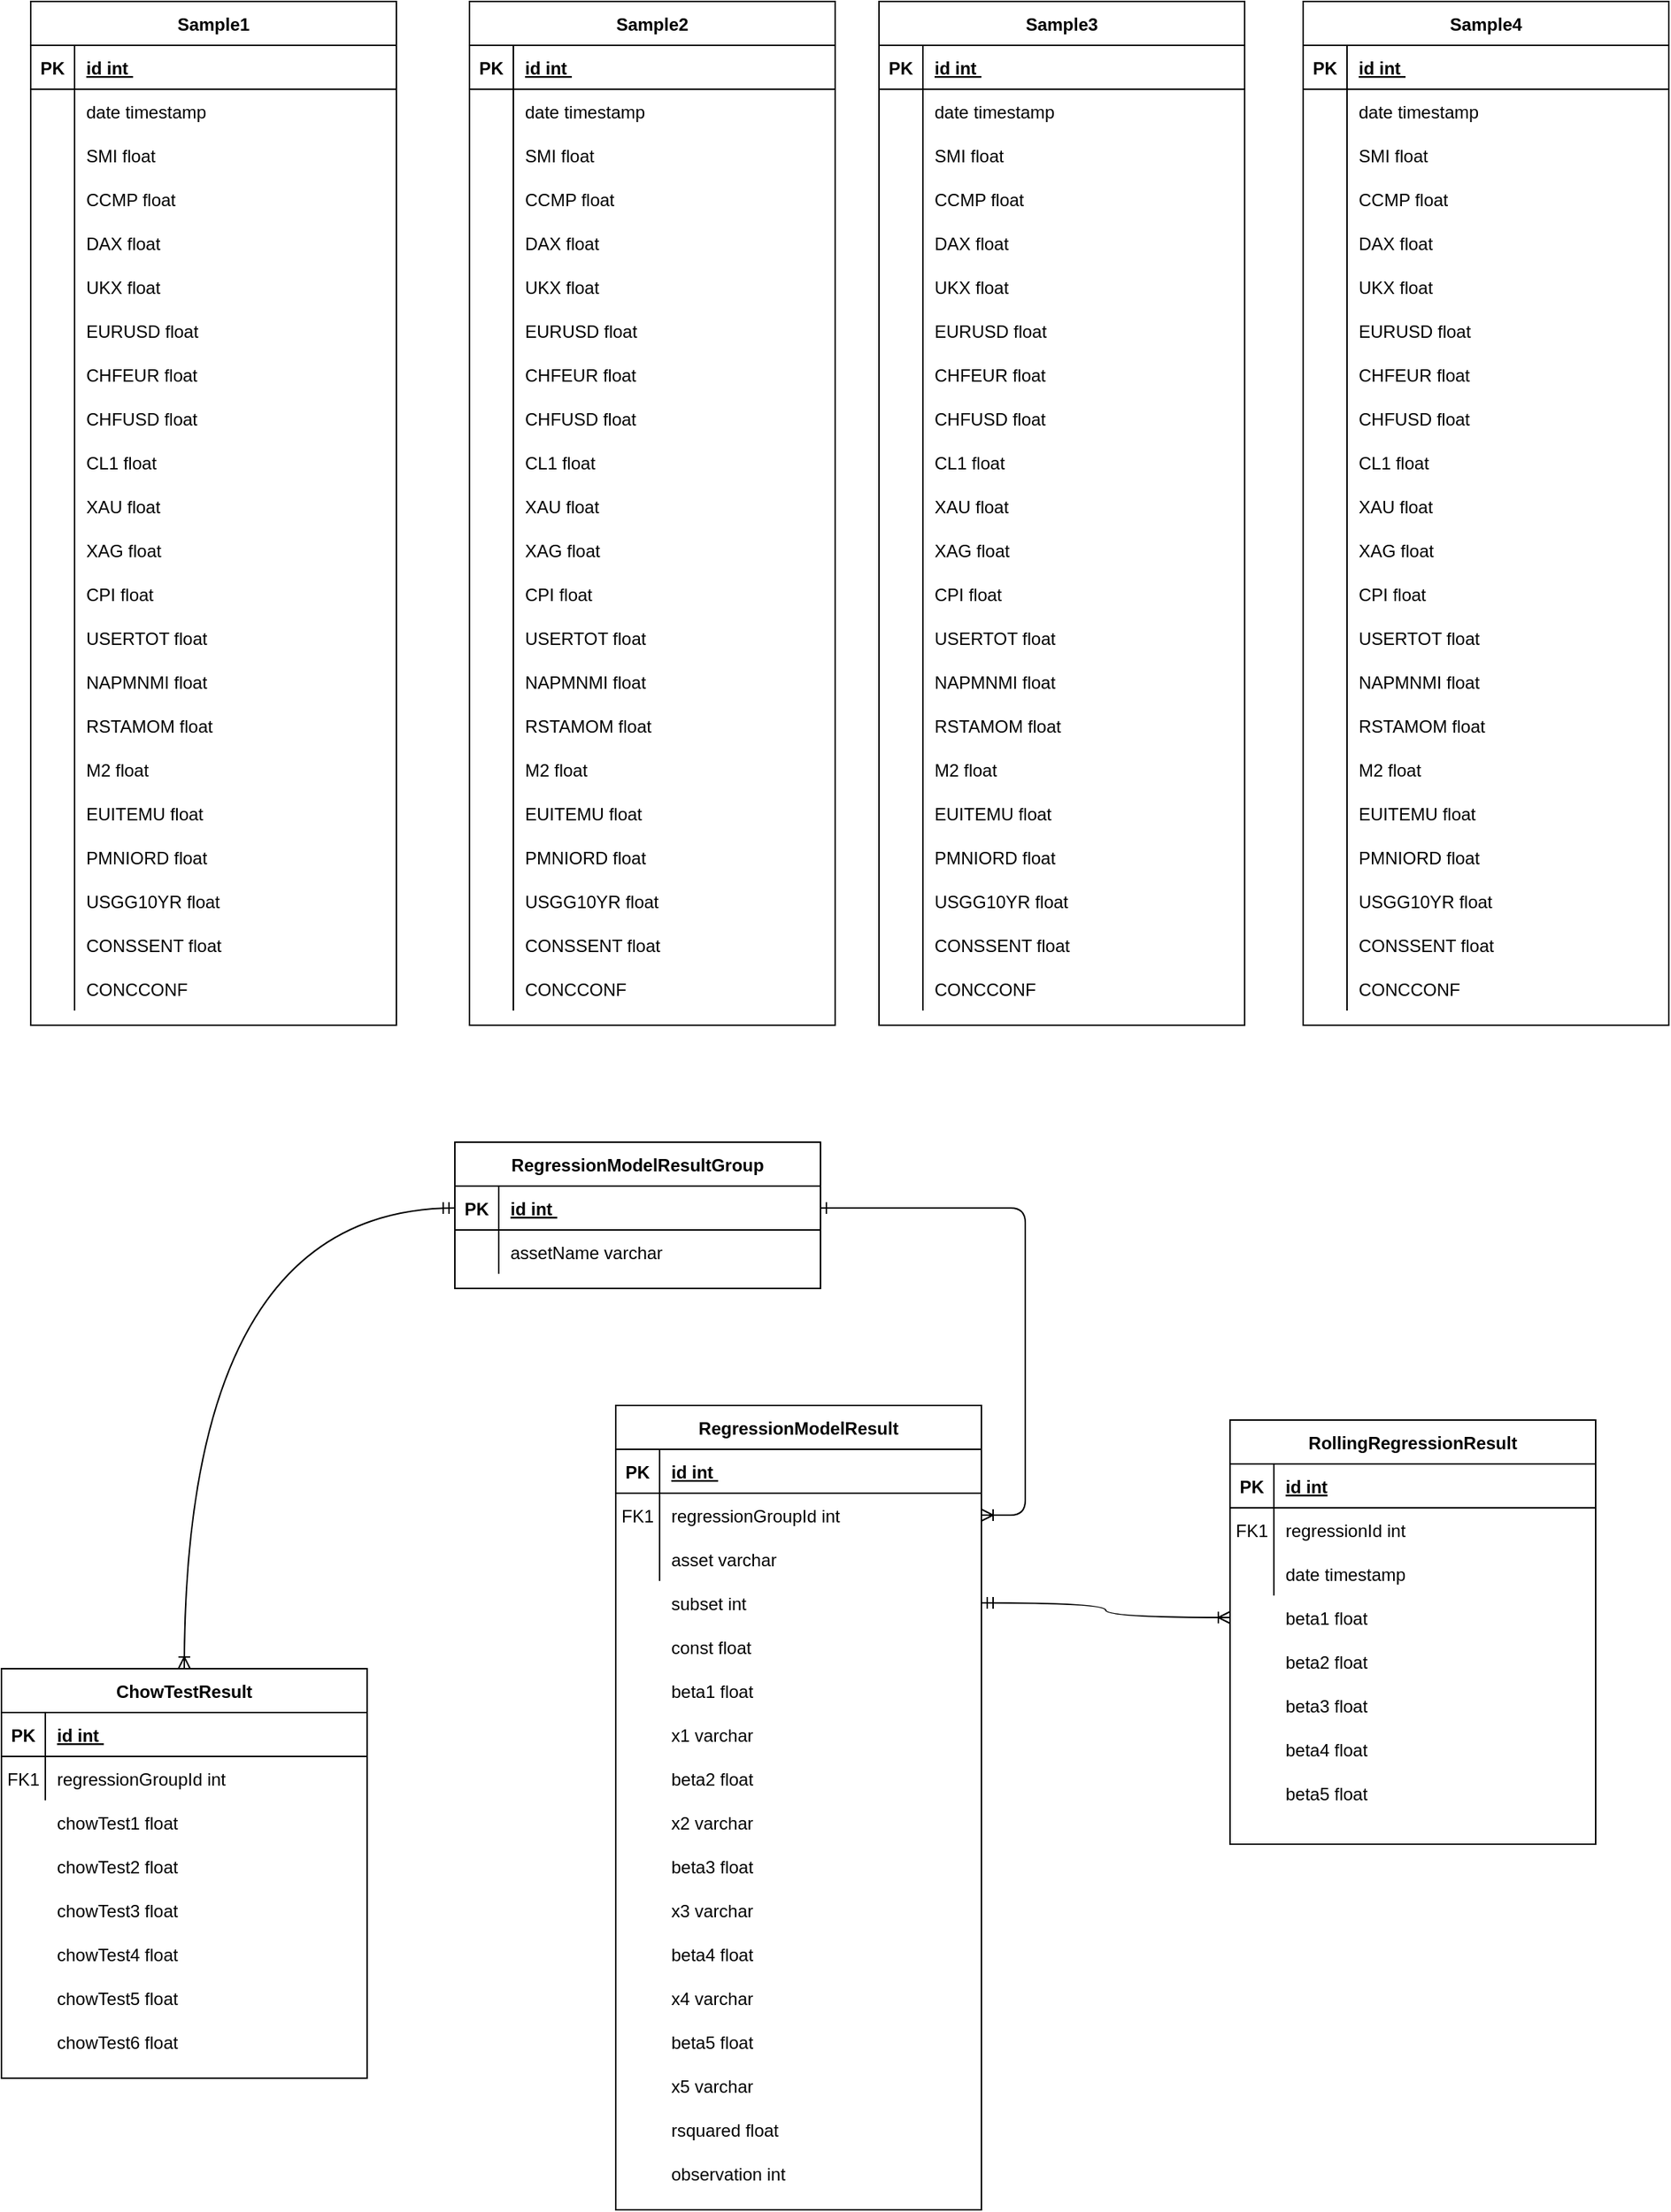 <mxfile version="14.7.3" type="device"><diagram id="R2lEEEUBdFMjLlhIrx00" name="Page-1"><mxGraphModel dx="3153" dy="1963" grid="1" gridSize="10" guides="1" tooltips="1" connect="1" arrows="1" fold="1" page="1" pageScale="1" pageWidth="850" pageHeight="1100" math="0" shadow="0" extFonts="Permanent Marker^https://fonts.googleapis.com/css?family=Permanent+Marker"><root><mxCell id="0"/><mxCell id="1" parent="0"/><mxCell id="C-vyLk0tnHw3VtMMgP7b-1" value="" style="edgeStyle=entityRelationEdgeStyle;endArrow=ERoneToMany;startArrow=ERone;endFill=0;startFill=0;" parent="1" source="C-vyLk0tnHw3VtMMgP7b-24" target="C-vyLk0tnHw3VtMMgP7b-6" edge="1"><mxGeometry width="100" height="100" relative="1" as="geometry"><mxPoint x="250" y="1590" as="sourcePoint"/><mxPoint x="350" y="1490" as="targetPoint"/></mxGeometry></mxCell><mxCell id="C-vyLk0tnHw3VtMMgP7b-2" value="RegressionModelResult" style="shape=table;startSize=30;container=1;collapsible=1;childLayout=tableLayout;fixedRows=1;rowLines=0;fontStyle=1;align=center;resizeLast=1;" parent="1" vertex="1"><mxGeometry x="450" y="990" width="250" height="550" as="geometry"><mxRectangle x="520" y="360" width="170" height="30" as="alternateBounds"/></mxGeometry></mxCell><mxCell id="C-vyLk0tnHw3VtMMgP7b-3" value="" style="shape=partialRectangle;collapsible=0;dropTarget=0;pointerEvents=0;fillColor=none;points=[[0,0.5],[1,0.5]];portConstraint=eastwest;top=0;left=0;right=0;bottom=1;" parent="C-vyLk0tnHw3VtMMgP7b-2" vertex="1"><mxGeometry y="30" width="250" height="30" as="geometry"/></mxCell><mxCell id="C-vyLk0tnHw3VtMMgP7b-4" value="PK" style="shape=partialRectangle;overflow=hidden;connectable=0;fillColor=none;top=0;left=0;bottom=0;right=0;fontStyle=1;" parent="C-vyLk0tnHw3VtMMgP7b-3" vertex="1"><mxGeometry width="30" height="30" as="geometry"/></mxCell><mxCell id="C-vyLk0tnHw3VtMMgP7b-5" value="id int " style="shape=partialRectangle;overflow=hidden;connectable=0;fillColor=none;top=0;left=0;bottom=0;right=0;align=left;spacingLeft=6;fontStyle=5;" parent="C-vyLk0tnHw3VtMMgP7b-3" vertex="1"><mxGeometry x="30" width="220" height="30" as="geometry"/></mxCell><mxCell id="C-vyLk0tnHw3VtMMgP7b-6" value="" style="shape=partialRectangle;collapsible=0;dropTarget=0;pointerEvents=0;fillColor=none;points=[[0,0.5],[1,0.5]];portConstraint=eastwest;top=0;left=0;right=0;bottom=0;" parent="C-vyLk0tnHw3VtMMgP7b-2" vertex="1"><mxGeometry y="60" width="250" height="30" as="geometry"/></mxCell><mxCell id="C-vyLk0tnHw3VtMMgP7b-7" value="FK1" style="shape=partialRectangle;overflow=hidden;connectable=0;fillColor=none;top=0;left=0;bottom=0;right=0;" parent="C-vyLk0tnHw3VtMMgP7b-6" vertex="1"><mxGeometry width="30" height="30" as="geometry"/></mxCell><mxCell id="C-vyLk0tnHw3VtMMgP7b-8" value="regressionGroupId int" style="shape=partialRectangle;overflow=hidden;connectable=0;fillColor=none;top=0;left=0;bottom=0;right=0;align=left;spacingLeft=6;" parent="C-vyLk0tnHw3VtMMgP7b-6" vertex="1"><mxGeometry x="30" width="220" height="30" as="geometry"/></mxCell><mxCell id="C-vyLk0tnHw3VtMMgP7b-9" value="" style="shape=partialRectangle;collapsible=0;dropTarget=0;pointerEvents=0;fillColor=none;points=[[0,0.5],[1,0.5]];portConstraint=eastwest;top=0;left=0;right=0;bottom=0;" parent="C-vyLk0tnHw3VtMMgP7b-2" vertex="1"><mxGeometry y="90" width="250" height="30" as="geometry"/></mxCell><mxCell id="C-vyLk0tnHw3VtMMgP7b-10" value="" style="shape=partialRectangle;overflow=hidden;connectable=0;fillColor=none;top=0;left=0;bottom=0;right=0;" parent="C-vyLk0tnHw3VtMMgP7b-9" vertex="1"><mxGeometry width="30" height="30" as="geometry"/></mxCell><mxCell id="C-vyLk0tnHw3VtMMgP7b-11" value="asset varchar" style="shape=partialRectangle;overflow=hidden;connectable=0;fillColor=none;top=0;left=0;bottom=0;right=0;align=left;spacingLeft=6;" parent="C-vyLk0tnHw3VtMMgP7b-9" vertex="1"><mxGeometry x="30" width="220" height="30" as="geometry"/></mxCell><mxCell id="C-vyLk0tnHw3VtMMgP7b-13" value="RollingRegressionResult" style="shape=table;startSize=30;container=1;collapsible=1;childLayout=tableLayout;fixedRows=1;rowLines=0;fontStyle=1;align=center;resizeLast=1;" parent="1" vertex="1"><mxGeometry x="870" y="1000" width="250" height="290" as="geometry"><mxRectangle x="430" y="600" width="180" height="30" as="alternateBounds"/></mxGeometry></mxCell><mxCell id="C-vyLk0tnHw3VtMMgP7b-14" value="" style="shape=partialRectangle;collapsible=0;dropTarget=0;pointerEvents=0;fillColor=none;points=[[0,0.5],[1,0.5]];portConstraint=eastwest;top=0;left=0;right=0;bottom=1;" parent="C-vyLk0tnHw3VtMMgP7b-13" vertex="1"><mxGeometry y="30" width="250" height="30" as="geometry"/></mxCell><mxCell id="C-vyLk0tnHw3VtMMgP7b-15" value="PK" style="shape=partialRectangle;overflow=hidden;connectable=0;fillColor=none;top=0;left=0;bottom=0;right=0;fontStyle=1;" parent="C-vyLk0tnHw3VtMMgP7b-14" vertex="1"><mxGeometry width="30" height="30" as="geometry"/></mxCell><mxCell id="C-vyLk0tnHw3VtMMgP7b-16" value="id int" style="shape=partialRectangle;overflow=hidden;connectable=0;fillColor=none;top=0;left=0;bottom=0;right=0;align=left;spacingLeft=6;fontStyle=5;" parent="C-vyLk0tnHw3VtMMgP7b-14" vertex="1"><mxGeometry x="30" width="220" height="30" as="geometry"/></mxCell><mxCell id="C-vyLk0tnHw3VtMMgP7b-17" value="" style="shape=partialRectangle;collapsible=0;dropTarget=0;pointerEvents=0;fillColor=none;points=[[0,0.5],[1,0.5]];portConstraint=eastwest;top=0;left=0;right=0;bottom=0;" parent="C-vyLk0tnHw3VtMMgP7b-13" vertex="1"><mxGeometry y="60" width="250" height="30" as="geometry"/></mxCell><mxCell id="C-vyLk0tnHw3VtMMgP7b-18" value="FK1" style="shape=partialRectangle;overflow=hidden;connectable=0;fillColor=none;top=0;left=0;bottom=0;right=0;" parent="C-vyLk0tnHw3VtMMgP7b-17" vertex="1"><mxGeometry width="30" height="30" as="geometry"/></mxCell><mxCell id="C-vyLk0tnHw3VtMMgP7b-19" value="regressionId int " style="shape=partialRectangle;overflow=hidden;connectable=0;fillColor=none;top=0;left=0;bottom=0;right=0;align=left;spacingLeft=6;" parent="C-vyLk0tnHw3VtMMgP7b-17" vertex="1"><mxGeometry x="30" width="220" height="30" as="geometry"/></mxCell><mxCell id="C-vyLk0tnHw3VtMMgP7b-20" value="" style="shape=partialRectangle;collapsible=0;dropTarget=0;pointerEvents=0;fillColor=none;points=[[0,0.5],[1,0.5]];portConstraint=eastwest;top=0;left=0;right=0;bottom=0;" parent="C-vyLk0tnHw3VtMMgP7b-13" vertex="1"><mxGeometry y="90" width="250" height="30" as="geometry"/></mxCell><mxCell id="C-vyLk0tnHw3VtMMgP7b-21" value="" style="shape=partialRectangle;overflow=hidden;connectable=0;fillColor=none;top=0;left=0;bottom=0;right=0;" parent="C-vyLk0tnHw3VtMMgP7b-20" vertex="1"><mxGeometry width="30" height="30" as="geometry"/></mxCell><mxCell id="C-vyLk0tnHw3VtMMgP7b-22" value="date timestamp " style="shape=partialRectangle;overflow=hidden;connectable=0;fillColor=none;top=0;left=0;bottom=0;right=0;align=left;spacingLeft=6;" parent="C-vyLk0tnHw3VtMMgP7b-20" vertex="1"><mxGeometry x="30" width="220" height="30" as="geometry"/></mxCell><mxCell id="C-vyLk0tnHw3VtMMgP7b-23" value="RegressionModelResultGroup" style="shape=table;startSize=30;container=1;collapsible=1;childLayout=tableLayout;fixedRows=1;rowLines=0;fontStyle=1;align=center;resizeLast=1;" parent="1" vertex="1"><mxGeometry x="340" y="810" width="250" height="100" as="geometry"/></mxCell><mxCell id="C-vyLk0tnHw3VtMMgP7b-24" value="" style="shape=partialRectangle;collapsible=0;dropTarget=0;pointerEvents=0;fillColor=none;points=[[0,0.5],[1,0.5]];portConstraint=eastwest;top=0;left=0;right=0;bottom=1;" parent="C-vyLk0tnHw3VtMMgP7b-23" vertex="1"><mxGeometry y="30" width="250" height="30" as="geometry"/></mxCell><mxCell id="C-vyLk0tnHw3VtMMgP7b-25" value="PK" style="shape=partialRectangle;overflow=hidden;connectable=0;fillColor=none;top=0;left=0;bottom=0;right=0;fontStyle=1;" parent="C-vyLk0tnHw3VtMMgP7b-24" vertex="1"><mxGeometry width="30" height="30" as="geometry"/></mxCell><mxCell id="C-vyLk0tnHw3VtMMgP7b-26" value="id int " style="shape=partialRectangle;overflow=hidden;connectable=0;fillColor=none;top=0;left=0;bottom=0;right=0;align=left;spacingLeft=6;fontStyle=5;" parent="C-vyLk0tnHw3VtMMgP7b-24" vertex="1"><mxGeometry x="30" width="220" height="30" as="geometry"/></mxCell><mxCell id="C-vyLk0tnHw3VtMMgP7b-27" value="" style="shape=partialRectangle;collapsible=0;dropTarget=0;pointerEvents=0;fillColor=none;points=[[0,0.5],[1,0.5]];portConstraint=eastwest;top=0;left=0;right=0;bottom=0;" parent="C-vyLk0tnHw3VtMMgP7b-23" vertex="1"><mxGeometry y="60" width="250" height="30" as="geometry"/></mxCell><mxCell id="C-vyLk0tnHw3VtMMgP7b-28" value="" style="shape=partialRectangle;overflow=hidden;connectable=0;fillColor=none;top=0;left=0;bottom=0;right=0;" parent="C-vyLk0tnHw3VtMMgP7b-27" vertex="1"><mxGeometry width="30" height="30" as="geometry"/></mxCell><mxCell id="C-vyLk0tnHw3VtMMgP7b-29" value="assetName varchar" style="shape=partialRectangle;overflow=hidden;connectable=0;fillColor=none;top=0;left=0;bottom=0;right=0;align=left;spacingLeft=6;" parent="C-vyLk0tnHw3VtMMgP7b-27" vertex="1"><mxGeometry x="30" width="220" height="30" as="geometry"/></mxCell><object label="Sample1" id="Egic2EV4O2xh7AH6pcwO-8"><mxCell style="shape=table;startSize=30;container=1;collapsible=1;childLayout=tableLayout;fixedRows=1;rowLines=0;fontStyle=1;align=center;resizeLast=1;" vertex="1" parent="1"><mxGeometry x="50" y="30" width="250" height="700" as="geometry"><mxRectangle x="50" y="30" width="80" height="30" as="alternateBounds"/></mxGeometry></mxCell></object><mxCell id="Egic2EV4O2xh7AH6pcwO-9" value="" style="shape=partialRectangle;collapsible=0;dropTarget=0;pointerEvents=0;fillColor=none;points=[[0,0.5],[1,0.5]];portConstraint=eastwest;top=0;left=0;right=0;bottom=1;" vertex="1" parent="Egic2EV4O2xh7AH6pcwO-8"><mxGeometry y="30" width="250" height="30" as="geometry"/></mxCell><mxCell id="Egic2EV4O2xh7AH6pcwO-10" value="PK" style="shape=partialRectangle;overflow=hidden;connectable=0;fillColor=none;top=0;left=0;bottom=0;right=0;fontStyle=1;" vertex="1" parent="Egic2EV4O2xh7AH6pcwO-9"><mxGeometry width="30" height="30" as="geometry"/></mxCell><mxCell id="Egic2EV4O2xh7AH6pcwO-11" value="id int " style="shape=partialRectangle;overflow=hidden;connectable=0;fillColor=none;top=0;left=0;bottom=0;right=0;align=left;spacingLeft=6;fontStyle=5;" vertex="1" parent="Egic2EV4O2xh7AH6pcwO-9"><mxGeometry x="30" width="220" height="30" as="geometry"/></mxCell><mxCell id="Egic2EV4O2xh7AH6pcwO-12" value="" style="shape=partialRectangle;collapsible=0;dropTarget=0;pointerEvents=0;fillColor=none;points=[[0,0.5],[1,0.5]];portConstraint=eastwest;top=0;left=0;right=0;bottom=0;" vertex="1" parent="Egic2EV4O2xh7AH6pcwO-8"><mxGeometry y="60" width="250" height="30" as="geometry"/></mxCell><mxCell id="Egic2EV4O2xh7AH6pcwO-13" value="" style="shape=partialRectangle;overflow=hidden;connectable=0;fillColor=none;top=0;left=0;bottom=0;right=0;" vertex="1" parent="Egic2EV4O2xh7AH6pcwO-12"><mxGeometry width="30" height="30" as="geometry"/></mxCell><mxCell id="Egic2EV4O2xh7AH6pcwO-14" value="date timestamp" style="shape=partialRectangle;overflow=hidden;connectable=0;fillColor=none;top=0;left=0;bottom=0;right=0;align=left;spacingLeft=6;" vertex="1" parent="Egic2EV4O2xh7AH6pcwO-12"><mxGeometry x="30" width="220" height="30" as="geometry"/></mxCell><mxCell id="Egic2EV4O2xh7AH6pcwO-126" value="" style="shape=partialRectangle;collapsible=0;dropTarget=0;pointerEvents=0;fillColor=none;top=0;left=0;bottom=0;right=0;points=[[0,0.5],[1,0.5]];portConstraint=eastwest;" vertex="1" parent="Egic2EV4O2xh7AH6pcwO-8"><mxGeometry y="90" width="250" height="30" as="geometry"/></mxCell><mxCell id="Egic2EV4O2xh7AH6pcwO-127" value="" style="shape=partialRectangle;connectable=0;fillColor=none;top=0;left=0;bottom=0;right=0;editable=1;overflow=hidden;" vertex="1" parent="Egic2EV4O2xh7AH6pcwO-126"><mxGeometry width="30" height="30" as="geometry"/></mxCell><mxCell id="Egic2EV4O2xh7AH6pcwO-128" value="SMI float" style="shape=partialRectangle;connectable=0;fillColor=none;top=0;left=0;bottom=0;right=0;align=left;spacingLeft=6;overflow=hidden;" vertex="1" parent="Egic2EV4O2xh7AH6pcwO-126"><mxGeometry x="30" width="220" height="30" as="geometry"/></mxCell><mxCell id="Egic2EV4O2xh7AH6pcwO-129" value="" style="shape=partialRectangle;collapsible=0;dropTarget=0;pointerEvents=0;fillColor=none;top=0;left=0;bottom=0;right=0;points=[[0,0.5],[1,0.5]];portConstraint=eastwest;" vertex="1" parent="Egic2EV4O2xh7AH6pcwO-8"><mxGeometry y="120" width="250" height="30" as="geometry"/></mxCell><mxCell id="Egic2EV4O2xh7AH6pcwO-130" value="" style="shape=partialRectangle;connectable=0;fillColor=none;top=0;left=0;bottom=0;right=0;editable=1;overflow=hidden;" vertex="1" parent="Egic2EV4O2xh7AH6pcwO-129"><mxGeometry width="30" height="30" as="geometry"/></mxCell><mxCell id="Egic2EV4O2xh7AH6pcwO-131" value="CCMP float" style="shape=partialRectangle;connectable=0;fillColor=none;top=0;left=0;bottom=0;right=0;align=left;spacingLeft=6;overflow=hidden;" vertex="1" parent="Egic2EV4O2xh7AH6pcwO-129"><mxGeometry x="30" width="220" height="30" as="geometry"/></mxCell><mxCell id="Egic2EV4O2xh7AH6pcwO-132" value="" style="shape=partialRectangle;collapsible=0;dropTarget=0;pointerEvents=0;fillColor=none;top=0;left=0;bottom=0;right=0;points=[[0,0.5],[1,0.5]];portConstraint=eastwest;" vertex="1" parent="Egic2EV4O2xh7AH6pcwO-8"><mxGeometry y="150" width="250" height="30" as="geometry"/></mxCell><mxCell id="Egic2EV4O2xh7AH6pcwO-133" value="" style="shape=partialRectangle;connectable=0;fillColor=none;top=0;left=0;bottom=0;right=0;editable=1;overflow=hidden;" vertex="1" parent="Egic2EV4O2xh7AH6pcwO-132"><mxGeometry width="30" height="30" as="geometry"/></mxCell><mxCell id="Egic2EV4O2xh7AH6pcwO-134" value="DAX float" style="shape=partialRectangle;connectable=0;fillColor=none;top=0;left=0;bottom=0;right=0;align=left;spacingLeft=6;overflow=hidden;" vertex="1" parent="Egic2EV4O2xh7AH6pcwO-132"><mxGeometry x="30" width="220" height="30" as="geometry"/></mxCell><mxCell id="Egic2EV4O2xh7AH6pcwO-135" value="" style="shape=partialRectangle;collapsible=0;dropTarget=0;pointerEvents=0;fillColor=none;top=0;left=0;bottom=0;right=0;points=[[0,0.5],[1,0.5]];portConstraint=eastwest;" vertex="1" parent="Egic2EV4O2xh7AH6pcwO-8"><mxGeometry y="180" width="250" height="30" as="geometry"/></mxCell><mxCell id="Egic2EV4O2xh7AH6pcwO-136" value="" style="shape=partialRectangle;connectable=0;fillColor=none;top=0;left=0;bottom=0;right=0;editable=1;overflow=hidden;" vertex="1" parent="Egic2EV4O2xh7AH6pcwO-135"><mxGeometry width="30" height="30" as="geometry"/></mxCell><mxCell id="Egic2EV4O2xh7AH6pcwO-137" value="UKX float" style="shape=partialRectangle;connectable=0;fillColor=none;top=0;left=0;bottom=0;right=0;align=left;spacingLeft=6;overflow=hidden;" vertex="1" parent="Egic2EV4O2xh7AH6pcwO-135"><mxGeometry x="30" width="220" height="30" as="geometry"/></mxCell><mxCell id="Egic2EV4O2xh7AH6pcwO-138" value="" style="shape=partialRectangle;collapsible=0;dropTarget=0;pointerEvents=0;fillColor=none;top=0;left=0;bottom=0;right=0;points=[[0,0.5],[1,0.5]];portConstraint=eastwest;" vertex="1" parent="Egic2EV4O2xh7AH6pcwO-8"><mxGeometry y="210" width="250" height="30" as="geometry"/></mxCell><mxCell id="Egic2EV4O2xh7AH6pcwO-139" value="" style="shape=partialRectangle;connectable=0;fillColor=none;top=0;left=0;bottom=0;right=0;editable=1;overflow=hidden;" vertex="1" parent="Egic2EV4O2xh7AH6pcwO-138"><mxGeometry width="30" height="30" as="geometry"/></mxCell><mxCell id="Egic2EV4O2xh7AH6pcwO-140" value="EURUSD float" style="shape=partialRectangle;connectable=0;fillColor=none;top=0;left=0;bottom=0;right=0;align=left;spacingLeft=6;overflow=hidden;" vertex="1" parent="Egic2EV4O2xh7AH6pcwO-138"><mxGeometry x="30" width="220" height="30" as="geometry"/></mxCell><mxCell id="Egic2EV4O2xh7AH6pcwO-141" value="" style="shape=partialRectangle;collapsible=0;dropTarget=0;pointerEvents=0;fillColor=none;top=0;left=0;bottom=0;right=0;points=[[0,0.5],[1,0.5]];portConstraint=eastwest;" vertex="1" parent="Egic2EV4O2xh7AH6pcwO-8"><mxGeometry y="240" width="250" height="30" as="geometry"/></mxCell><mxCell id="Egic2EV4O2xh7AH6pcwO-142" value="" style="shape=partialRectangle;connectable=0;fillColor=none;top=0;left=0;bottom=0;right=0;editable=1;overflow=hidden;" vertex="1" parent="Egic2EV4O2xh7AH6pcwO-141"><mxGeometry width="30" height="30" as="geometry"/></mxCell><mxCell id="Egic2EV4O2xh7AH6pcwO-143" value="CHFEUR float" style="shape=partialRectangle;connectable=0;fillColor=none;top=0;left=0;bottom=0;right=0;align=left;spacingLeft=6;overflow=hidden;" vertex="1" parent="Egic2EV4O2xh7AH6pcwO-141"><mxGeometry x="30" width="220" height="30" as="geometry"/></mxCell><mxCell id="Egic2EV4O2xh7AH6pcwO-144" value="" style="shape=partialRectangle;collapsible=0;dropTarget=0;pointerEvents=0;fillColor=none;top=0;left=0;bottom=0;right=0;points=[[0,0.5],[1,0.5]];portConstraint=eastwest;" vertex="1" parent="Egic2EV4O2xh7AH6pcwO-8"><mxGeometry y="270" width="250" height="30" as="geometry"/></mxCell><mxCell id="Egic2EV4O2xh7AH6pcwO-145" value="" style="shape=partialRectangle;connectable=0;fillColor=none;top=0;left=0;bottom=0;right=0;editable=1;overflow=hidden;" vertex="1" parent="Egic2EV4O2xh7AH6pcwO-144"><mxGeometry width="30" height="30" as="geometry"/></mxCell><mxCell id="Egic2EV4O2xh7AH6pcwO-146" value="CHFUSD float" style="shape=partialRectangle;connectable=0;fillColor=none;top=0;left=0;bottom=0;right=0;align=left;spacingLeft=6;overflow=hidden;" vertex="1" parent="Egic2EV4O2xh7AH6pcwO-144"><mxGeometry x="30" width="220" height="30" as="geometry"/></mxCell><mxCell id="Egic2EV4O2xh7AH6pcwO-147" value="" style="shape=partialRectangle;collapsible=0;dropTarget=0;pointerEvents=0;fillColor=none;top=0;left=0;bottom=0;right=0;points=[[0,0.5],[1,0.5]];portConstraint=eastwest;" vertex="1" parent="Egic2EV4O2xh7AH6pcwO-8"><mxGeometry y="300" width="250" height="30" as="geometry"/></mxCell><mxCell id="Egic2EV4O2xh7AH6pcwO-148" value="" style="shape=partialRectangle;connectable=0;fillColor=none;top=0;left=0;bottom=0;right=0;editable=1;overflow=hidden;" vertex="1" parent="Egic2EV4O2xh7AH6pcwO-147"><mxGeometry width="30" height="30" as="geometry"/></mxCell><mxCell id="Egic2EV4O2xh7AH6pcwO-149" value="CL1 float" style="shape=partialRectangle;connectable=0;fillColor=none;top=0;left=0;bottom=0;right=0;align=left;spacingLeft=6;overflow=hidden;" vertex="1" parent="Egic2EV4O2xh7AH6pcwO-147"><mxGeometry x="30" width="220" height="30" as="geometry"/></mxCell><mxCell id="Egic2EV4O2xh7AH6pcwO-150" value="" style="shape=partialRectangle;collapsible=0;dropTarget=0;pointerEvents=0;fillColor=none;top=0;left=0;bottom=0;right=0;points=[[0,0.5],[1,0.5]];portConstraint=eastwest;" vertex="1" parent="Egic2EV4O2xh7AH6pcwO-8"><mxGeometry y="330" width="250" height="30" as="geometry"/></mxCell><mxCell id="Egic2EV4O2xh7AH6pcwO-151" value="" style="shape=partialRectangle;connectable=0;fillColor=none;top=0;left=0;bottom=0;right=0;editable=1;overflow=hidden;" vertex="1" parent="Egic2EV4O2xh7AH6pcwO-150"><mxGeometry width="30" height="30" as="geometry"/></mxCell><mxCell id="Egic2EV4O2xh7AH6pcwO-152" value="XAU float" style="shape=partialRectangle;connectable=0;fillColor=none;top=0;left=0;bottom=0;right=0;align=left;spacingLeft=6;overflow=hidden;" vertex="1" parent="Egic2EV4O2xh7AH6pcwO-150"><mxGeometry x="30" width="220" height="30" as="geometry"/></mxCell><mxCell id="Egic2EV4O2xh7AH6pcwO-153" value="" style="shape=partialRectangle;collapsible=0;dropTarget=0;pointerEvents=0;fillColor=none;top=0;left=0;bottom=0;right=0;points=[[0,0.5],[1,0.5]];portConstraint=eastwest;" vertex="1" parent="Egic2EV4O2xh7AH6pcwO-8"><mxGeometry y="360" width="250" height="30" as="geometry"/></mxCell><mxCell id="Egic2EV4O2xh7AH6pcwO-154" value="" style="shape=partialRectangle;connectable=0;fillColor=none;top=0;left=0;bottom=0;right=0;editable=1;overflow=hidden;" vertex="1" parent="Egic2EV4O2xh7AH6pcwO-153"><mxGeometry width="30" height="30" as="geometry"/></mxCell><mxCell id="Egic2EV4O2xh7AH6pcwO-155" value="XAG float" style="shape=partialRectangle;connectable=0;fillColor=none;top=0;left=0;bottom=0;right=0;align=left;spacingLeft=6;overflow=hidden;" vertex="1" parent="Egic2EV4O2xh7AH6pcwO-153"><mxGeometry x="30" width="220" height="30" as="geometry"/></mxCell><mxCell id="Egic2EV4O2xh7AH6pcwO-156" value="" style="shape=partialRectangle;collapsible=0;dropTarget=0;pointerEvents=0;fillColor=none;top=0;left=0;bottom=0;right=0;points=[[0,0.5],[1,0.5]];portConstraint=eastwest;" vertex="1" parent="Egic2EV4O2xh7AH6pcwO-8"><mxGeometry y="390" width="250" height="30" as="geometry"/></mxCell><mxCell id="Egic2EV4O2xh7AH6pcwO-157" value="" style="shape=partialRectangle;connectable=0;fillColor=none;top=0;left=0;bottom=0;right=0;editable=1;overflow=hidden;" vertex="1" parent="Egic2EV4O2xh7AH6pcwO-156"><mxGeometry width="30" height="30" as="geometry"/></mxCell><mxCell id="Egic2EV4O2xh7AH6pcwO-158" value="CPI float" style="shape=partialRectangle;connectable=0;fillColor=none;top=0;left=0;bottom=0;right=0;align=left;spacingLeft=6;overflow=hidden;" vertex="1" parent="Egic2EV4O2xh7AH6pcwO-156"><mxGeometry x="30" width="220" height="30" as="geometry"/></mxCell><mxCell id="Egic2EV4O2xh7AH6pcwO-162" value="" style="shape=partialRectangle;collapsible=0;dropTarget=0;pointerEvents=0;fillColor=none;top=0;left=0;bottom=0;right=0;points=[[0,0.5],[1,0.5]];portConstraint=eastwest;" vertex="1" parent="Egic2EV4O2xh7AH6pcwO-8"><mxGeometry y="420" width="250" height="30" as="geometry"/></mxCell><mxCell id="Egic2EV4O2xh7AH6pcwO-163" value="" style="shape=partialRectangle;connectable=0;fillColor=none;top=0;left=0;bottom=0;right=0;editable=1;overflow=hidden;" vertex="1" parent="Egic2EV4O2xh7AH6pcwO-162"><mxGeometry width="30" height="30" as="geometry"/></mxCell><mxCell id="Egic2EV4O2xh7AH6pcwO-164" value="USERTOT float" style="shape=partialRectangle;connectable=0;fillColor=none;top=0;left=0;bottom=0;right=0;align=left;spacingLeft=6;overflow=hidden;" vertex="1" parent="Egic2EV4O2xh7AH6pcwO-162"><mxGeometry x="30" width="220" height="30" as="geometry"/></mxCell><mxCell id="Egic2EV4O2xh7AH6pcwO-165" value="" style="shape=partialRectangle;collapsible=0;dropTarget=0;pointerEvents=0;fillColor=none;top=0;left=0;bottom=0;right=0;points=[[0,0.5],[1,0.5]];portConstraint=eastwest;" vertex="1" parent="Egic2EV4O2xh7AH6pcwO-8"><mxGeometry y="450" width="250" height="30" as="geometry"/></mxCell><mxCell id="Egic2EV4O2xh7AH6pcwO-166" value="" style="shape=partialRectangle;connectable=0;fillColor=none;top=0;left=0;bottom=0;right=0;editable=1;overflow=hidden;" vertex="1" parent="Egic2EV4O2xh7AH6pcwO-165"><mxGeometry width="30" height="30" as="geometry"/></mxCell><mxCell id="Egic2EV4O2xh7AH6pcwO-167" value="NAPMNMI float" style="shape=partialRectangle;connectable=0;fillColor=none;top=0;left=0;bottom=0;right=0;align=left;spacingLeft=6;overflow=hidden;" vertex="1" parent="Egic2EV4O2xh7AH6pcwO-165"><mxGeometry x="30" width="220" height="30" as="geometry"/></mxCell><mxCell id="Egic2EV4O2xh7AH6pcwO-159" value="" style="shape=partialRectangle;collapsible=0;dropTarget=0;pointerEvents=0;fillColor=none;top=0;left=0;bottom=0;right=0;points=[[0,0.5],[1,0.5]];portConstraint=eastwest;" vertex="1" parent="Egic2EV4O2xh7AH6pcwO-8"><mxGeometry y="480" width="250" height="30" as="geometry"/></mxCell><mxCell id="Egic2EV4O2xh7AH6pcwO-160" value="" style="shape=partialRectangle;connectable=0;fillColor=none;top=0;left=0;bottom=0;right=0;editable=1;overflow=hidden;" vertex="1" parent="Egic2EV4O2xh7AH6pcwO-159"><mxGeometry width="30" height="30" as="geometry"/></mxCell><mxCell id="Egic2EV4O2xh7AH6pcwO-161" value="RSTAMOM float" style="shape=partialRectangle;connectable=0;fillColor=none;top=0;left=0;bottom=0;right=0;align=left;spacingLeft=6;overflow=hidden;" vertex="1" parent="Egic2EV4O2xh7AH6pcwO-159"><mxGeometry x="30" width="220" height="30" as="geometry"/></mxCell><mxCell id="Egic2EV4O2xh7AH6pcwO-168" value="" style="shape=partialRectangle;collapsible=0;dropTarget=0;pointerEvents=0;fillColor=none;top=0;left=0;bottom=0;right=0;points=[[0,0.5],[1,0.5]];portConstraint=eastwest;" vertex="1" parent="Egic2EV4O2xh7AH6pcwO-8"><mxGeometry y="510" width="250" height="30" as="geometry"/></mxCell><mxCell id="Egic2EV4O2xh7AH6pcwO-169" value="" style="shape=partialRectangle;connectable=0;fillColor=none;top=0;left=0;bottom=0;right=0;editable=1;overflow=hidden;" vertex="1" parent="Egic2EV4O2xh7AH6pcwO-168"><mxGeometry width="30" height="30" as="geometry"/></mxCell><mxCell id="Egic2EV4O2xh7AH6pcwO-170" value="M2 float" style="shape=partialRectangle;connectable=0;fillColor=none;top=0;left=0;bottom=0;right=0;align=left;spacingLeft=6;overflow=hidden;" vertex="1" parent="Egic2EV4O2xh7AH6pcwO-168"><mxGeometry x="30" width="220" height="30" as="geometry"/></mxCell><mxCell id="Egic2EV4O2xh7AH6pcwO-174" value="" style="shape=partialRectangle;collapsible=0;dropTarget=0;pointerEvents=0;fillColor=none;top=0;left=0;bottom=0;right=0;points=[[0,0.5],[1,0.5]];portConstraint=eastwest;" vertex="1" parent="Egic2EV4O2xh7AH6pcwO-8"><mxGeometry y="540" width="250" height="30" as="geometry"/></mxCell><mxCell id="Egic2EV4O2xh7AH6pcwO-175" value="" style="shape=partialRectangle;connectable=0;fillColor=none;top=0;left=0;bottom=0;right=0;editable=1;overflow=hidden;" vertex="1" parent="Egic2EV4O2xh7AH6pcwO-174"><mxGeometry width="30" height="30" as="geometry"/></mxCell><mxCell id="Egic2EV4O2xh7AH6pcwO-176" value="EUITEMU float" style="shape=partialRectangle;connectable=0;fillColor=none;top=0;left=0;bottom=0;right=0;align=left;spacingLeft=6;overflow=hidden;" vertex="1" parent="Egic2EV4O2xh7AH6pcwO-174"><mxGeometry x="30" width="220" height="30" as="geometry"/></mxCell><mxCell id="Egic2EV4O2xh7AH6pcwO-171" value="" style="shape=partialRectangle;collapsible=0;dropTarget=0;pointerEvents=0;fillColor=none;top=0;left=0;bottom=0;right=0;points=[[0,0.5],[1,0.5]];portConstraint=eastwest;" vertex="1" parent="Egic2EV4O2xh7AH6pcwO-8"><mxGeometry y="570" width="250" height="30" as="geometry"/></mxCell><mxCell id="Egic2EV4O2xh7AH6pcwO-172" value="" style="shape=partialRectangle;connectable=0;fillColor=none;top=0;left=0;bottom=0;right=0;editable=1;overflow=hidden;" vertex="1" parent="Egic2EV4O2xh7AH6pcwO-171"><mxGeometry width="30" height="30" as="geometry"/></mxCell><mxCell id="Egic2EV4O2xh7AH6pcwO-173" value="PMNIORD float" style="shape=partialRectangle;connectable=0;fillColor=none;top=0;left=0;bottom=0;right=0;align=left;spacingLeft=6;overflow=hidden;" vertex="1" parent="Egic2EV4O2xh7AH6pcwO-171"><mxGeometry x="30" width="220" height="30" as="geometry"/></mxCell><mxCell id="Egic2EV4O2xh7AH6pcwO-177" value="" style="shape=partialRectangle;collapsible=0;dropTarget=0;pointerEvents=0;fillColor=none;top=0;left=0;bottom=0;right=0;points=[[0,0.5],[1,0.5]];portConstraint=eastwest;" vertex="1" parent="Egic2EV4O2xh7AH6pcwO-8"><mxGeometry y="600" width="250" height="30" as="geometry"/></mxCell><mxCell id="Egic2EV4O2xh7AH6pcwO-178" value="" style="shape=partialRectangle;connectable=0;fillColor=none;top=0;left=0;bottom=0;right=0;editable=1;overflow=hidden;" vertex="1" parent="Egic2EV4O2xh7AH6pcwO-177"><mxGeometry width="30" height="30" as="geometry"/></mxCell><mxCell id="Egic2EV4O2xh7AH6pcwO-179" value="USGG10YR float" style="shape=partialRectangle;connectable=0;fillColor=none;top=0;left=0;bottom=0;right=0;align=left;spacingLeft=6;overflow=hidden;" vertex="1" parent="Egic2EV4O2xh7AH6pcwO-177"><mxGeometry x="30" width="220" height="30" as="geometry"/></mxCell><mxCell id="Egic2EV4O2xh7AH6pcwO-180" value="" style="shape=partialRectangle;collapsible=0;dropTarget=0;pointerEvents=0;fillColor=none;top=0;left=0;bottom=0;right=0;points=[[0,0.5],[1,0.5]];portConstraint=eastwest;" vertex="1" parent="Egic2EV4O2xh7AH6pcwO-8"><mxGeometry y="630" width="250" height="30" as="geometry"/></mxCell><mxCell id="Egic2EV4O2xh7AH6pcwO-181" value="" style="shape=partialRectangle;connectable=0;fillColor=none;top=0;left=0;bottom=0;right=0;editable=1;overflow=hidden;" vertex="1" parent="Egic2EV4O2xh7AH6pcwO-180"><mxGeometry width="30" height="30" as="geometry"/></mxCell><mxCell id="Egic2EV4O2xh7AH6pcwO-182" value="CONSSENT float" style="shape=partialRectangle;connectable=0;fillColor=none;top=0;left=0;bottom=0;right=0;align=left;spacingLeft=6;overflow=hidden;" vertex="1" parent="Egic2EV4O2xh7AH6pcwO-180"><mxGeometry x="30" width="220" height="30" as="geometry"/></mxCell><mxCell id="Egic2EV4O2xh7AH6pcwO-183" value="" style="shape=partialRectangle;collapsible=0;dropTarget=0;pointerEvents=0;fillColor=none;top=0;left=0;bottom=0;right=0;points=[[0,0.5],[1,0.5]];portConstraint=eastwest;" vertex="1" parent="Egic2EV4O2xh7AH6pcwO-8"><mxGeometry y="660" width="250" height="30" as="geometry"/></mxCell><mxCell id="Egic2EV4O2xh7AH6pcwO-184" value="" style="shape=partialRectangle;connectable=0;fillColor=none;top=0;left=0;bottom=0;right=0;editable=1;overflow=hidden;" vertex="1" parent="Egic2EV4O2xh7AH6pcwO-183"><mxGeometry width="30" height="30" as="geometry"/></mxCell><mxCell id="Egic2EV4O2xh7AH6pcwO-185" value="CONCCONF" style="shape=partialRectangle;connectable=0;fillColor=none;top=0;left=0;bottom=0;right=0;align=left;spacingLeft=6;overflow=hidden;" vertex="1" parent="Egic2EV4O2xh7AH6pcwO-183"><mxGeometry x="30" width="220" height="30" as="geometry"/></mxCell><mxCell id="Egic2EV4O2xh7AH6pcwO-37" value="ChowTestResult" style="shape=table;startSize=30;container=1;collapsible=1;childLayout=tableLayout;fixedRows=1;rowLines=0;fontStyle=1;align=center;resizeLast=1;" vertex="1" parent="1"><mxGeometry x="30" y="1170" width="250" height="280" as="geometry"/></mxCell><mxCell id="Egic2EV4O2xh7AH6pcwO-38" value="" style="shape=partialRectangle;collapsible=0;dropTarget=0;pointerEvents=0;fillColor=none;points=[[0,0.5],[1,0.5]];portConstraint=eastwest;top=0;left=0;right=0;bottom=1;" vertex="1" parent="Egic2EV4O2xh7AH6pcwO-37"><mxGeometry y="30" width="250" height="30" as="geometry"/></mxCell><mxCell id="Egic2EV4O2xh7AH6pcwO-39" value="PK" style="shape=partialRectangle;overflow=hidden;connectable=0;fillColor=none;top=0;left=0;bottom=0;right=0;fontStyle=1;" vertex="1" parent="Egic2EV4O2xh7AH6pcwO-38"><mxGeometry width="30" height="30" as="geometry"/></mxCell><mxCell id="Egic2EV4O2xh7AH6pcwO-40" value="id int " style="shape=partialRectangle;overflow=hidden;connectable=0;fillColor=none;top=0;left=0;bottom=0;right=0;align=left;spacingLeft=6;fontStyle=5;" vertex="1" parent="Egic2EV4O2xh7AH6pcwO-38"><mxGeometry x="30" width="220" height="30" as="geometry"/></mxCell><mxCell id="Egic2EV4O2xh7AH6pcwO-41" value="" style="shape=partialRectangle;collapsible=0;dropTarget=0;pointerEvents=0;fillColor=none;points=[[0,0.5],[1,0.5]];portConstraint=eastwest;top=0;left=0;right=0;bottom=0;" vertex="1" parent="Egic2EV4O2xh7AH6pcwO-37"><mxGeometry y="60" width="250" height="30" as="geometry"/></mxCell><mxCell id="Egic2EV4O2xh7AH6pcwO-42" value="FK1" style="shape=partialRectangle;overflow=hidden;connectable=0;fillColor=none;top=0;left=0;bottom=0;right=0;" vertex="1" parent="Egic2EV4O2xh7AH6pcwO-41"><mxGeometry width="30" height="30" as="geometry"/></mxCell><mxCell id="Egic2EV4O2xh7AH6pcwO-43" value="regressionGroupId int " style="shape=partialRectangle;overflow=hidden;connectable=0;fillColor=none;top=0;left=0;bottom=0;right=0;align=left;spacingLeft=6;" vertex="1" parent="Egic2EV4O2xh7AH6pcwO-41"><mxGeometry x="30" width="220" height="30" as="geometry"/></mxCell><mxCell id="Egic2EV4O2xh7AH6pcwO-45" value="" style="fontSize=12;html=1;endArrow=ERoneToMany;startArrow=ERmandOne;entryX=0.5;entryY=0;entryDx=0;entryDy=0;exitX=0;exitY=0.5;exitDx=0;exitDy=0;edgeStyle=orthogonalEdgeStyle;curved=1;" edge="1" parent="1" source="C-vyLk0tnHw3VtMMgP7b-24" target="Egic2EV4O2xh7AH6pcwO-37"><mxGeometry width="100" height="100" relative="1" as="geometry"><mxPoint x="155" y="1090" as="sourcePoint"/><mxPoint x="170" y="1250" as="targetPoint"/></mxGeometry></mxCell><mxCell id="Egic2EV4O2xh7AH6pcwO-47" value="" style="fontSize=12;html=1;endArrow=ERoneToMany;startArrow=ERmandOne;entryX=0;entryY=0.5;entryDx=0;entryDy=0;edgeStyle=orthogonalEdgeStyle;curved=1;exitX=1;exitY=0.5;exitDx=0;exitDy=0;" edge="1" parent="1" source="Egic2EV4O2xh7AH6pcwO-63" target="Egic2EV4O2xh7AH6pcwO-48"><mxGeometry width="100" height="100" relative="1" as="geometry"><mxPoint x="590" y="1330" as="sourcePoint"/><mxPoint x="320" y="1210" as="targetPoint"/></mxGeometry></mxCell><mxCell id="Egic2EV4O2xh7AH6pcwO-48" value="" style="shape=partialRectangle;collapsible=0;dropTarget=0;pointerEvents=0;fillColor=none;points=[[0,0.5],[1,0.5]];portConstraint=eastwest;top=0;left=0;right=0;bottom=0;" vertex="1" parent="1"><mxGeometry x="870" y="1120" width="250" height="30" as="geometry"/></mxCell><mxCell id="Egic2EV4O2xh7AH6pcwO-49" value="" style="shape=partialRectangle;overflow=hidden;connectable=0;fillColor=none;top=0;left=0;bottom=0;right=0;" vertex="1" parent="Egic2EV4O2xh7AH6pcwO-48"><mxGeometry width="30" height="30" as="geometry"/></mxCell><mxCell id="Egic2EV4O2xh7AH6pcwO-50" value="beta1 float" style="shape=partialRectangle;overflow=hidden;connectable=0;fillColor=none;top=0;left=0;bottom=0;right=0;align=left;spacingLeft=6;" vertex="1" parent="Egic2EV4O2xh7AH6pcwO-48"><mxGeometry x="30" width="220" height="30" as="geometry"/></mxCell><mxCell id="Egic2EV4O2xh7AH6pcwO-51" value="" style="shape=partialRectangle;collapsible=0;dropTarget=0;pointerEvents=0;fillColor=none;points=[[0,0.5],[1,0.5]];portConstraint=eastwest;top=0;left=0;right=0;bottom=0;" vertex="1" parent="1"><mxGeometry x="870" y="1150" width="250" height="30" as="geometry"/></mxCell><mxCell id="Egic2EV4O2xh7AH6pcwO-52" value="" style="shape=partialRectangle;overflow=hidden;connectable=0;fillColor=none;top=0;left=0;bottom=0;right=0;" vertex="1" parent="Egic2EV4O2xh7AH6pcwO-51"><mxGeometry width="30" height="30" as="geometry"/></mxCell><mxCell id="Egic2EV4O2xh7AH6pcwO-53" value="beta2 float" style="shape=partialRectangle;overflow=hidden;connectable=0;fillColor=none;top=0;left=0;bottom=0;right=0;align=left;spacingLeft=6;" vertex="1" parent="Egic2EV4O2xh7AH6pcwO-51"><mxGeometry x="30" width="220" height="30" as="geometry"/></mxCell><mxCell id="Egic2EV4O2xh7AH6pcwO-54" value="" style="shape=partialRectangle;collapsible=0;dropTarget=0;pointerEvents=0;fillColor=none;points=[[0,0.5],[1,0.5]];portConstraint=eastwest;top=0;left=0;right=0;bottom=0;" vertex="1" parent="1"><mxGeometry x="870" y="1180" width="250" height="30" as="geometry"/></mxCell><mxCell id="Egic2EV4O2xh7AH6pcwO-55" value="" style="shape=partialRectangle;overflow=hidden;connectable=0;fillColor=none;top=0;left=0;bottom=0;right=0;" vertex="1" parent="Egic2EV4O2xh7AH6pcwO-54"><mxGeometry width="30" height="30" as="geometry"/></mxCell><mxCell id="Egic2EV4O2xh7AH6pcwO-56" value="beta3 float" style="shape=partialRectangle;overflow=hidden;connectable=0;fillColor=none;top=0;left=0;bottom=0;right=0;align=left;spacingLeft=6;" vertex="1" parent="Egic2EV4O2xh7AH6pcwO-54"><mxGeometry x="30" width="220" height="30" as="geometry"/></mxCell><mxCell id="Egic2EV4O2xh7AH6pcwO-57" value="" style="shape=partialRectangle;collapsible=0;dropTarget=0;pointerEvents=0;fillColor=none;points=[[0,0.5],[1,0.5]];portConstraint=eastwest;top=0;left=0;right=0;bottom=0;" vertex="1" parent="1"><mxGeometry x="870" y="1210" width="250" height="30" as="geometry"/></mxCell><mxCell id="Egic2EV4O2xh7AH6pcwO-58" value="" style="shape=partialRectangle;overflow=hidden;connectable=0;fillColor=none;top=0;left=0;bottom=0;right=0;" vertex="1" parent="Egic2EV4O2xh7AH6pcwO-57"><mxGeometry width="30" height="30" as="geometry"/></mxCell><mxCell id="Egic2EV4O2xh7AH6pcwO-59" value="beta4 float" style="shape=partialRectangle;overflow=hidden;connectable=0;fillColor=none;top=0;left=0;bottom=0;right=0;align=left;spacingLeft=6;" vertex="1" parent="Egic2EV4O2xh7AH6pcwO-57"><mxGeometry x="30" width="220" height="30" as="geometry"/></mxCell><mxCell id="Egic2EV4O2xh7AH6pcwO-60" value="" style="shape=partialRectangle;collapsible=0;dropTarget=0;pointerEvents=0;fillColor=none;points=[[0,0.5],[1,0.5]];portConstraint=eastwest;top=0;left=0;right=0;bottom=0;" vertex="1" parent="1"><mxGeometry x="870" y="1240" width="250" height="30" as="geometry"/></mxCell><mxCell id="Egic2EV4O2xh7AH6pcwO-61" value="" style="shape=partialRectangle;overflow=hidden;connectable=0;fillColor=none;top=0;left=0;bottom=0;right=0;" vertex="1" parent="Egic2EV4O2xh7AH6pcwO-60"><mxGeometry width="30" height="30" as="geometry"/></mxCell><mxCell id="Egic2EV4O2xh7AH6pcwO-62" value="beta5 float" style="shape=partialRectangle;overflow=hidden;connectable=0;fillColor=none;top=0;left=0;bottom=0;right=0;align=left;spacingLeft=6;" vertex="1" parent="Egic2EV4O2xh7AH6pcwO-60"><mxGeometry x="30" width="220" height="30" as="geometry"/></mxCell><mxCell id="Egic2EV4O2xh7AH6pcwO-63" value="" style="shape=partialRectangle;collapsible=0;dropTarget=0;pointerEvents=0;fillColor=none;points=[[0,0.5],[1,0.5]];portConstraint=eastwest;top=0;left=0;right=0;bottom=0;" vertex="1" parent="1"><mxGeometry x="450" y="1110" width="250" height="30" as="geometry"/></mxCell><mxCell id="Egic2EV4O2xh7AH6pcwO-64" value="" style="shape=partialRectangle;overflow=hidden;connectable=0;fillColor=none;top=0;left=0;bottom=0;right=0;" vertex="1" parent="Egic2EV4O2xh7AH6pcwO-63"><mxGeometry width="30" height="30" as="geometry"/></mxCell><mxCell id="Egic2EV4O2xh7AH6pcwO-65" value="subset int" style="shape=partialRectangle;overflow=hidden;connectable=0;fillColor=none;top=0;left=0;bottom=0;right=0;align=left;spacingLeft=6;" vertex="1" parent="Egic2EV4O2xh7AH6pcwO-63"><mxGeometry x="30" width="220" height="30" as="geometry"/></mxCell><mxCell id="Egic2EV4O2xh7AH6pcwO-66" value="" style="shape=partialRectangle;collapsible=0;dropTarget=0;pointerEvents=0;fillColor=none;points=[[0,0.5],[1,0.5]];portConstraint=eastwest;top=0;left=0;right=0;bottom=0;" vertex="1" parent="1"><mxGeometry x="450" y="1140" width="250" height="30" as="geometry"/></mxCell><mxCell id="Egic2EV4O2xh7AH6pcwO-67" value="" style="shape=partialRectangle;overflow=hidden;connectable=0;fillColor=none;top=0;left=0;bottom=0;right=0;" vertex="1" parent="Egic2EV4O2xh7AH6pcwO-66"><mxGeometry width="30" height="30" as="geometry"/></mxCell><mxCell id="Egic2EV4O2xh7AH6pcwO-68" value="const float" style="shape=partialRectangle;overflow=hidden;connectable=0;fillColor=none;top=0;left=0;bottom=0;right=0;align=left;spacingLeft=6;" vertex="1" parent="Egic2EV4O2xh7AH6pcwO-66"><mxGeometry x="30" width="220" height="30" as="geometry"/></mxCell><mxCell id="Egic2EV4O2xh7AH6pcwO-69" value="" style="shape=partialRectangle;collapsible=0;dropTarget=0;pointerEvents=0;fillColor=none;points=[[0,0.5],[1,0.5]];portConstraint=eastwest;top=0;left=0;right=0;bottom=0;" vertex="1" parent="1"><mxGeometry x="450" y="1170" width="250" height="30" as="geometry"/></mxCell><mxCell id="Egic2EV4O2xh7AH6pcwO-70" value="" style="shape=partialRectangle;overflow=hidden;connectable=0;fillColor=none;top=0;left=0;bottom=0;right=0;" vertex="1" parent="Egic2EV4O2xh7AH6pcwO-69"><mxGeometry width="30" height="30" as="geometry"/></mxCell><mxCell id="Egic2EV4O2xh7AH6pcwO-71" value="beta1 float" style="shape=partialRectangle;overflow=hidden;connectable=0;fillColor=none;top=0;left=0;bottom=0;right=0;align=left;spacingLeft=6;" vertex="1" parent="Egic2EV4O2xh7AH6pcwO-69"><mxGeometry x="30" width="220" height="30" as="geometry"/></mxCell><mxCell id="Egic2EV4O2xh7AH6pcwO-72" value="" style="shape=partialRectangle;collapsible=0;dropTarget=0;pointerEvents=0;fillColor=none;points=[[0,0.5],[1,0.5]];portConstraint=eastwest;top=0;left=0;right=0;bottom=0;" vertex="1" parent="1"><mxGeometry x="450" y="1200" width="250" height="30" as="geometry"/></mxCell><mxCell id="Egic2EV4O2xh7AH6pcwO-73" value="" style="shape=partialRectangle;overflow=hidden;connectable=0;fillColor=none;top=0;left=0;bottom=0;right=0;" vertex="1" parent="Egic2EV4O2xh7AH6pcwO-72"><mxGeometry width="30" height="30" as="geometry"/></mxCell><mxCell id="Egic2EV4O2xh7AH6pcwO-74" value="x1 varchar" style="shape=partialRectangle;overflow=hidden;connectable=0;fillColor=none;top=0;left=0;bottom=0;right=0;align=left;spacingLeft=6;" vertex="1" parent="Egic2EV4O2xh7AH6pcwO-72"><mxGeometry x="30" width="220" height="30" as="geometry"/></mxCell><mxCell id="Egic2EV4O2xh7AH6pcwO-75" value="" style="shape=partialRectangle;collapsible=0;dropTarget=0;pointerEvents=0;fillColor=none;points=[[0,0.5],[1,0.5]];portConstraint=eastwest;top=0;left=0;right=0;bottom=0;" vertex="1" parent="1"><mxGeometry x="450" y="1230" width="250" height="30" as="geometry"/></mxCell><mxCell id="Egic2EV4O2xh7AH6pcwO-76" value="" style="shape=partialRectangle;overflow=hidden;connectable=0;fillColor=none;top=0;left=0;bottom=0;right=0;" vertex="1" parent="Egic2EV4O2xh7AH6pcwO-75"><mxGeometry width="30" height="30" as="geometry"/></mxCell><mxCell id="Egic2EV4O2xh7AH6pcwO-77" value="beta2 float" style="shape=partialRectangle;overflow=hidden;connectable=0;fillColor=none;top=0;left=0;bottom=0;right=0;align=left;spacingLeft=6;" vertex="1" parent="Egic2EV4O2xh7AH6pcwO-75"><mxGeometry x="30" width="220" height="30" as="geometry"/></mxCell><mxCell id="Egic2EV4O2xh7AH6pcwO-78" value="" style="shape=partialRectangle;collapsible=0;dropTarget=0;pointerEvents=0;fillColor=none;points=[[0,0.5],[1,0.5]];portConstraint=eastwest;top=0;left=0;right=0;bottom=0;" vertex="1" parent="1"><mxGeometry x="450" y="1260" width="250" height="30" as="geometry"/></mxCell><mxCell id="Egic2EV4O2xh7AH6pcwO-79" value="" style="shape=partialRectangle;overflow=hidden;connectable=0;fillColor=none;top=0;left=0;bottom=0;right=0;" vertex="1" parent="Egic2EV4O2xh7AH6pcwO-78"><mxGeometry width="30" height="30" as="geometry"/></mxCell><mxCell id="Egic2EV4O2xh7AH6pcwO-80" value="x2 varchar" style="shape=partialRectangle;overflow=hidden;connectable=0;fillColor=none;top=0;left=0;bottom=0;right=0;align=left;spacingLeft=6;" vertex="1" parent="Egic2EV4O2xh7AH6pcwO-78"><mxGeometry x="30" width="220" height="30" as="geometry"/></mxCell><mxCell id="Egic2EV4O2xh7AH6pcwO-81" value="" style="shape=partialRectangle;collapsible=0;dropTarget=0;pointerEvents=0;fillColor=none;points=[[0,0.5],[1,0.5]];portConstraint=eastwest;top=0;left=0;right=0;bottom=0;" vertex="1" parent="1"><mxGeometry x="450" y="1290" width="250" height="30" as="geometry"/></mxCell><mxCell id="Egic2EV4O2xh7AH6pcwO-82" value="" style="shape=partialRectangle;overflow=hidden;connectable=0;fillColor=none;top=0;left=0;bottom=0;right=0;" vertex="1" parent="Egic2EV4O2xh7AH6pcwO-81"><mxGeometry width="30" height="30" as="geometry"/></mxCell><mxCell id="Egic2EV4O2xh7AH6pcwO-83" value="beta3 float" style="shape=partialRectangle;overflow=hidden;connectable=0;fillColor=none;top=0;left=0;bottom=0;right=0;align=left;spacingLeft=6;" vertex="1" parent="Egic2EV4O2xh7AH6pcwO-81"><mxGeometry x="30" width="220" height="30" as="geometry"/></mxCell><mxCell id="Egic2EV4O2xh7AH6pcwO-84" value="" style="shape=partialRectangle;collapsible=0;dropTarget=0;pointerEvents=0;fillColor=none;points=[[0,0.5],[1,0.5]];portConstraint=eastwest;top=0;left=0;right=0;bottom=0;" vertex="1" parent="1"><mxGeometry x="450" y="1320" width="250" height="30" as="geometry"/></mxCell><mxCell id="Egic2EV4O2xh7AH6pcwO-85" value="" style="shape=partialRectangle;overflow=hidden;connectable=0;fillColor=none;top=0;left=0;bottom=0;right=0;" vertex="1" parent="Egic2EV4O2xh7AH6pcwO-84"><mxGeometry width="30" height="30" as="geometry"/></mxCell><mxCell id="Egic2EV4O2xh7AH6pcwO-86" value="x3 varchar" style="shape=partialRectangle;overflow=hidden;connectable=0;fillColor=none;top=0;left=0;bottom=0;right=0;align=left;spacingLeft=6;" vertex="1" parent="Egic2EV4O2xh7AH6pcwO-84"><mxGeometry x="30" width="220" height="30" as="geometry"/></mxCell><mxCell id="Egic2EV4O2xh7AH6pcwO-87" value="" style="shape=partialRectangle;collapsible=0;dropTarget=0;pointerEvents=0;fillColor=none;points=[[0,0.5],[1,0.5]];portConstraint=eastwest;top=0;left=0;right=0;bottom=0;" vertex="1" parent="1"><mxGeometry x="450" y="1350" width="250" height="30" as="geometry"/></mxCell><mxCell id="Egic2EV4O2xh7AH6pcwO-88" value="" style="shape=partialRectangle;overflow=hidden;connectable=0;fillColor=none;top=0;left=0;bottom=0;right=0;" vertex="1" parent="Egic2EV4O2xh7AH6pcwO-87"><mxGeometry width="30" height="30" as="geometry"/></mxCell><mxCell id="Egic2EV4O2xh7AH6pcwO-89" value="beta4 float" style="shape=partialRectangle;overflow=hidden;connectable=0;fillColor=none;top=0;left=0;bottom=0;right=0;align=left;spacingLeft=6;" vertex="1" parent="Egic2EV4O2xh7AH6pcwO-87"><mxGeometry x="30" width="220" height="30" as="geometry"/></mxCell><mxCell id="Egic2EV4O2xh7AH6pcwO-90" value="" style="shape=partialRectangle;collapsible=0;dropTarget=0;pointerEvents=0;fillColor=none;points=[[0,0.5],[1,0.5]];portConstraint=eastwest;top=0;left=0;right=0;bottom=0;" vertex="1" parent="1"><mxGeometry x="450" y="1380" width="250" height="30" as="geometry"/></mxCell><mxCell id="Egic2EV4O2xh7AH6pcwO-91" value="" style="shape=partialRectangle;overflow=hidden;connectable=0;fillColor=none;top=0;left=0;bottom=0;right=0;" vertex="1" parent="Egic2EV4O2xh7AH6pcwO-90"><mxGeometry width="30" height="30" as="geometry"/></mxCell><mxCell id="Egic2EV4O2xh7AH6pcwO-92" value="x4 varchar" style="shape=partialRectangle;overflow=hidden;connectable=0;fillColor=none;top=0;left=0;bottom=0;right=0;align=left;spacingLeft=6;" vertex="1" parent="Egic2EV4O2xh7AH6pcwO-90"><mxGeometry x="30" width="220" height="30" as="geometry"/></mxCell><mxCell id="Egic2EV4O2xh7AH6pcwO-93" value="" style="shape=partialRectangle;collapsible=0;dropTarget=0;pointerEvents=0;fillColor=none;points=[[0,0.5],[1,0.5]];portConstraint=eastwest;top=0;left=0;right=0;bottom=0;" vertex="1" parent="1"><mxGeometry x="450" y="1410" width="250" height="30" as="geometry"/></mxCell><mxCell id="Egic2EV4O2xh7AH6pcwO-94" value="" style="shape=partialRectangle;overflow=hidden;connectable=0;fillColor=none;top=0;left=0;bottom=0;right=0;" vertex="1" parent="Egic2EV4O2xh7AH6pcwO-93"><mxGeometry width="30" height="30" as="geometry"/></mxCell><mxCell id="Egic2EV4O2xh7AH6pcwO-95" value="beta5 float" style="shape=partialRectangle;overflow=hidden;connectable=0;fillColor=none;top=0;left=0;bottom=0;right=0;align=left;spacingLeft=6;" vertex="1" parent="Egic2EV4O2xh7AH6pcwO-93"><mxGeometry x="30" width="220" height="30" as="geometry"/></mxCell><mxCell id="Egic2EV4O2xh7AH6pcwO-96" value="" style="shape=partialRectangle;collapsible=0;dropTarget=0;pointerEvents=0;fillColor=none;points=[[0,0.5],[1,0.5]];portConstraint=eastwest;top=0;left=0;right=0;bottom=0;" vertex="1" parent="1"><mxGeometry x="450" y="1440" width="250" height="30" as="geometry"/></mxCell><mxCell id="Egic2EV4O2xh7AH6pcwO-97" value="" style="shape=partialRectangle;overflow=hidden;connectable=0;fillColor=none;top=0;left=0;bottom=0;right=0;" vertex="1" parent="Egic2EV4O2xh7AH6pcwO-96"><mxGeometry width="30" height="30" as="geometry"/></mxCell><mxCell id="Egic2EV4O2xh7AH6pcwO-98" value="x5 varchar" style="shape=partialRectangle;overflow=hidden;connectable=0;fillColor=none;top=0;left=0;bottom=0;right=0;align=left;spacingLeft=6;" vertex="1" parent="Egic2EV4O2xh7AH6pcwO-96"><mxGeometry x="30" width="220" height="30" as="geometry"/></mxCell><mxCell id="Egic2EV4O2xh7AH6pcwO-99" value="" style="shape=partialRectangle;collapsible=0;dropTarget=0;pointerEvents=0;fillColor=none;points=[[0,0.5],[1,0.5]];portConstraint=eastwest;top=0;left=0;right=0;bottom=0;" vertex="1" parent="1"><mxGeometry x="450" y="1470" width="250" height="30" as="geometry"/></mxCell><mxCell id="Egic2EV4O2xh7AH6pcwO-100" value="" style="shape=partialRectangle;overflow=hidden;connectable=0;fillColor=none;top=0;left=0;bottom=0;right=0;" vertex="1" parent="Egic2EV4O2xh7AH6pcwO-99"><mxGeometry width="30" height="30" as="geometry"/></mxCell><mxCell id="Egic2EV4O2xh7AH6pcwO-101" value="rsquared float" style="shape=partialRectangle;overflow=hidden;connectable=0;fillColor=none;top=0;left=0;bottom=0;right=0;align=left;spacingLeft=6;" vertex="1" parent="Egic2EV4O2xh7AH6pcwO-99"><mxGeometry x="30" width="220" height="30" as="geometry"/></mxCell><mxCell id="Egic2EV4O2xh7AH6pcwO-102" value="" style="shape=partialRectangle;collapsible=0;dropTarget=0;pointerEvents=0;fillColor=none;points=[[0,0.5],[1,0.5]];portConstraint=eastwest;top=0;left=0;right=0;bottom=0;" vertex="1" parent="1"><mxGeometry x="450" y="1500" width="250" height="30" as="geometry"/></mxCell><mxCell id="Egic2EV4O2xh7AH6pcwO-103" value="" style="shape=partialRectangle;overflow=hidden;connectable=0;fillColor=none;top=0;left=0;bottom=0;right=0;" vertex="1" parent="Egic2EV4O2xh7AH6pcwO-102"><mxGeometry width="30" height="30" as="geometry"/></mxCell><mxCell id="Egic2EV4O2xh7AH6pcwO-104" value="observation int" style="shape=partialRectangle;overflow=hidden;connectable=0;fillColor=none;top=0;left=0;bottom=0;right=0;align=left;spacingLeft=6;" vertex="1" parent="Egic2EV4O2xh7AH6pcwO-102"><mxGeometry x="30" width="220" height="30" as="geometry"/></mxCell><mxCell id="Egic2EV4O2xh7AH6pcwO-108" value="" style="shape=partialRectangle;collapsible=0;dropTarget=0;pointerEvents=0;fillColor=none;points=[[0,0.5],[1,0.5]];portConstraint=eastwest;top=0;left=0;right=0;bottom=0;" vertex="1" parent="1"><mxGeometry x="30" y="1260" width="250" height="30" as="geometry"/></mxCell><mxCell id="Egic2EV4O2xh7AH6pcwO-109" value="" style="shape=partialRectangle;overflow=hidden;connectable=0;fillColor=none;top=0;left=0;bottom=0;right=0;" vertex="1" parent="Egic2EV4O2xh7AH6pcwO-108"><mxGeometry width="30" height="30" as="geometry"/></mxCell><mxCell id="Egic2EV4O2xh7AH6pcwO-110" value="chowTest1 float " style="shape=partialRectangle;overflow=hidden;connectable=0;fillColor=none;top=0;left=0;bottom=0;right=0;align=left;spacingLeft=6;" vertex="1" parent="Egic2EV4O2xh7AH6pcwO-108"><mxGeometry x="30" width="220" height="30" as="geometry"/></mxCell><mxCell id="Egic2EV4O2xh7AH6pcwO-111" value="" style="shape=partialRectangle;collapsible=0;dropTarget=0;pointerEvents=0;fillColor=none;points=[[0,0.5],[1,0.5]];portConstraint=eastwest;top=0;left=0;right=0;bottom=0;" vertex="1" parent="1"><mxGeometry x="30" y="1290" width="250" height="30" as="geometry"/></mxCell><mxCell id="Egic2EV4O2xh7AH6pcwO-112" value="" style="shape=partialRectangle;overflow=hidden;connectable=0;fillColor=none;top=0;left=0;bottom=0;right=0;" vertex="1" parent="Egic2EV4O2xh7AH6pcwO-111"><mxGeometry width="30" height="30" as="geometry"/></mxCell><mxCell id="Egic2EV4O2xh7AH6pcwO-113" value="chowTest2 float " style="shape=partialRectangle;overflow=hidden;connectable=0;fillColor=none;top=0;left=0;bottom=0;right=0;align=left;spacingLeft=6;" vertex="1" parent="Egic2EV4O2xh7AH6pcwO-111"><mxGeometry x="30" width="220" height="30" as="geometry"/></mxCell><mxCell id="Egic2EV4O2xh7AH6pcwO-114" value="" style="shape=partialRectangle;collapsible=0;dropTarget=0;pointerEvents=0;fillColor=none;points=[[0,0.5],[1,0.5]];portConstraint=eastwest;top=0;left=0;right=0;bottom=0;" vertex="1" parent="1"><mxGeometry x="30" y="1320" width="250" height="30" as="geometry"/></mxCell><mxCell id="Egic2EV4O2xh7AH6pcwO-115" value="" style="shape=partialRectangle;overflow=hidden;connectable=0;fillColor=none;top=0;left=0;bottom=0;right=0;" vertex="1" parent="Egic2EV4O2xh7AH6pcwO-114"><mxGeometry width="30" height="30" as="geometry"/></mxCell><mxCell id="Egic2EV4O2xh7AH6pcwO-116" value="chowTest3 float " style="shape=partialRectangle;overflow=hidden;connectable=0;fillColor=none;top=0;left=0;bottom=0;right=0;align=left;spacingLeft=6;" vertex="1" parent="Egic2EV4O2xh7AH6pcwO-114"><mxGeometry x="30" width="220" height="30" as="geometry"/></mxCell><mxCell id="Egic2EV4O2xh7AH6pcwO-117" value="" style="shape=partialRectangle;collapsible=0;dropTarget=0;pointerEvents=0;fillColor=none;points=[[0,0.5],[1,0.5]];portConstraint=eastwest;top=0;left=0;right=0;bottom=0;" vertex="1" parent="1"><mxGeometry x="30" y="1350" width="250" height="30" as="geometry"/></mxCell><mxCell id="Egic2EV4O2xh7AH6pcwO-118" value="" style="shape=partialRectangle;overflow=hidden;connectable=0;fillColor=none;top=0;left=0;bottom=0;right=0;" vertex="1" parent="Egic2EV4O2xh7AH6pcwO-117"><mxGeometry width="30" height="30" as="geometry"/></mxCell><mxCell id="Egic2EV4O2xh7AH6pcwO-119" value="chowTest4 float " style="shape=partialRectangle;overflow=hidden;connectable=0;fillColor=none;top=0;left=0;bottom=0;right=0;align=left;spacingLeft=6;" vertex="1" parent="Egic2EV4O2xh7AH6pcwO-117"><mxGeometry x="30" width="220" height="30" as="geometry"/></mxCell><mxCell id="Egic2EV4O2xh7AH6pcwO-120" value="" style="shape=partialRectangle;collapsible=0;dropTarget=0;pointerEvents=0;fillColor=none;points=[[0,0.5],[1,0.5]];portConstraint=eastwest;top=0;left=0;right=0;bottom=0;" vertex="1" parent="1"><mxGeometry x="30" y="1380" width="250" height="30" as="geometry"/></mxCell><mxCell id="Egic2EV4O2xh7AH6pcwO-121" value="" style="shape=partialRectangle;overflow=hidden;connectable=0;fillColor=none;top=0;left=0;bottom=0;right=0;" vertex="1" parent="Egic2EV4O2xh7AH6pcwO-120"><mxGeometry width="30" height="30" as="geometry"/></mxCell><mxCell id="Egic2EV4O2xh7AH6pcwO-122" value="chowTest5 float " style="shape=partialRectangle;overflow=hidden;connectable=0;fillColor=none;top=0;left=0;bottom=0;right=0;align=left;spacingLeft=6;" vertex="1" parent="Egic2EV4O2xh7AH6pcwO-120"><mxGeometry x="30" width="220" height="30" as="geometry"/></mxCell><mxCell id="Egic2EV4O2xh7AH6pcwO-123" value="" style="shape=partialRectangle;collapsible=0;dropTarget=0;pointerEvents=0;fillColor=none;points=[[0,0.5],[1,0.5]];portConstraint=eastwest;top=0;left=0;right=0;bottom=0;" vertex="1" parent="1"><mxGeometry x="30" y="1410" width="250" height="30" as="geometry"/></mxCell><mxCell id="Egic2EV4O2xh7AH6pcwO-124" value="" style="shape=partialRectangle;overflow=hidden;connectable=0;fillColor=none;top=0;left=0;bottom=0;right=0;" vertex="1" parent="Egic2EV4O2xh7AH6pcwO-123"><mxGeometry width="30" height="30" as="geometry"/></mxCell><mxCell id="Egic2EV4O2xh7AH6pcwO-125" value="chowTest6 float " style="shape=partialRectangle;overflow=hidden;connectable=0;fillColor=none;top=0;left=0;bottom=0;right=0;align=left;spacingLeft=6;" vertex="1" parent="Egic2EV4O2xh7AH6pcwO-123"><mxGeometry x="30" width="220" height="30" as="geometry"/></mxCell><object label="Sample2" id="Egic2EV4O2xh7AH6pcwO-186"><mxCell style="shape=table;startSize=30;container=1;collapsible=1;childLayout=tableLayout;fixedRows=1;rowLines=0;fontStyle=1;align=center;resizeLast=1;" vertex="1" parent="1"><mxGeometry x="350" y="30" width="250" height="700" as="geometry"><mxRectangle x="350" y="30" width="80" height="30" as="alternateBounds"/></mxGeometry></mxCell></object><mxCell id="Egic2EV4O2xh7AH6pcwO-187" value="" style="shape=partialRectangle;collapsible=0;dropTarget=0;pointerEvents=0;fillColor=none;points=[[0,0.5],[1,0.5]];portConstraint=eastwest;top=0;left=0;right=0;bottom=1;" vertex="1" parent="Egic2EV4O2xh7AH6pcwO-186"><mxGeometry y="30" width="250" height="30" as="geometry"/></mxCell><mxCell id="Egic2EV4O2xh7AH6pcwO-188" value="PK" style="shape=partialRectangle;overflow=hidden;connectable=0;fillColor=none;top=0;left=0;bottom=0;right=0;fontStyle=1;" vertex="1" parent="Egic2EV4O2xh7AH6pcwO-187"><mxGeometry width="30" height="30" as="geometry"/></mxCell><mxCell id="Egic2EV4O2xh7AH6pcwO-189" value="id int " style="shape=partialRectangle;overflow=hidden;connectable=0;fillColor=none;top=0;left=0;bottom=0;right=0;align=left;spacingLeft=6;fontStyle=5;" vertex="1" parent="Egic2EV4O2xh7AH6pcwO-187"><mxGeometry x="30" width="220" height="30" as="geometry"/></mxCell><mxCell id="Egic2EV4O2xh7AH6pcwO-190" value="" style="shape=partialRectangle;collapsible=0;dropTarget=0;pointerEvents=0;fillColor=none;points=[[0,0.5],[1,0.5]];portConstraint=eastwest;top=0;left=0;right=0;bottom=0;" vertex="1" parent="Egic2EV4O2xh7AH6pcwO-186"><mxGeometry y="60" width="250" height="30" as="geometry"/></mxCell><mxCell id="Egic2EV4O2xh7AH6pcwO-191" value="" style="shape=partialRectangle;overflow=hidden;connectable=0;fillColor=none;top=0;left=0;bottom=0;right=0;" vertex="1" parent="Egic2EV4O2xh7AH6pcwO-190"><mxGeometry width="30" height="30" as="geometry"/></mxCell><mxCell id="Egic2EV4O2xh7AH6pcwO-192" value="date timestamp" style="shape=partialRectangle;overflow=hidden;connectable=0;fillColor=none;top=0;left=0;bottom=0;right=0;align=left;spacingLeft=6;" vertex="1" parent="Egic2EV4O2xh7AH6pcwO-190"><mxGeometry x="30" width="220" height="30" as="geometry"/></mxCell><mxCell id="Egic2EV4O2xh7AH6pcwO-193" value="" style="shape=partialRectangle;collapsible=0;dropTarget=0;pointerEvents=0;fillColor=none;top=0;left=0;bottom=0;right=0;points=[[0,0.5],[1,0.5]];portConstraint=eastwest;" vertex="1" parent="Egic2EV4O2xh7AH6pcwO-186"><mxGeometry y="90" width="250" height="30" as="geometry"/></mxCell><mxCell id="Egic2EV4O2xh7AH6pcwO-194" value="" style="shape=partialRectangle;connectable=0;fillColor=none;top=0;left=0;bottom=0;right=0;editable=1;overflow=hidden;" vertex="1" parent="Egic2EV4O2xh7AH6pcwO-193"><mxGeometry width="30" height="30" as="geometry"/></mxCell><mxCell id="Egic2EV4O2xh7AH6pcwO-195" value="SMI float" style="shape=partialRectangle;connectable=0;fillColor=none;top=0;left=0;bottom=0;right=0;align=left;spacingLeft=6;overflow=hidden;" vertex="1" parent="Egic2EV4O2xh7AH6pcwO-193"><mxGeometry x="30" width="220" height="30" as="geometry"/></mxCell><mxCell id="Egic2EV4O2xh7AH6pcwO-196" value="" style="shape=partialRectangle;collapsible=0;dropTarget=0;pointerEvents=0;fillColor=none;top=0;left=0;bottom=0;right=0;points=[[0,0.5],[1,0.5]];portConstraint=eastwest;" vertex="1" parent="Egic2EV4O2xh7AH6pcwO-186"><mxGeometry y="120" width="250" height="30" as="geometry"/></mxCell><mxCell id="Egic2EV4O2xh7AH6pcwO-197" value="" style="shape=partialRectangle;connectable=0;fillColor=none;top=0;left=0;bottom=0;right=0;editable=1;overflow=hidden;" vertex="1" parent="Egic2EV4O2xh7AH6pcwO-196"><mxGeometry width="30" height="30" as="geometry"/></mxCell><mxCell id="Egic2EV4O2xh7AH6pcwO-198" value="CCMP float" style="shape=partialRectangle;connectable=0;fillColor=none;top=0;left=0;bottom=0;right=0;align=left;spacingLeft=6;overflow=hidden;" vertex="1" parent="Egic2EV4O2xh7AH6pcwO-196"><mxGeometry x="30" width="220" height="30" as="geometry"/></mxCell><mxCell id="Egic2EV4O2xh7AH6pcwO-199" value="" style="shape=partialRectangle;collapsible=0;dropTarget=0;pointerEvents=0;fillColor=none;top=0;left=0;bottom=0;right=0;points=[[0,0.5],[1,0.5]];portConstraint=eastwest;" vertex="1" parent="Egic2EV4O2xh7AH6pcwO-186"><mxGeometry y="150" width="250" height="30" as="geometry"/></mxCell><mxCell id="Egic2EV4O2xh7AH6pcwO-200" value="" style="shape=partialRectangle;connectable=0;fillColor=none;top=0;left=0;bottom=0;right=0;editable=1;overflow=hidden;" vertex="1" parent="Egic2EV4O2xh7AH6pcwO-199"><mxGeometry width="30" height="30" as="geometry"/></mxCell><mxCell id="Egic2EV4O2xh7AH6pcwO-201" value="DAX float" style="shape=partialRectangle;connectable=0;fillColor=none;top=0;left=0;bottom=0;right=0;align=left;spacingLeft=6;overflow=hidden;" vertex="1" parent="Egic2EV4O2xh7AH6pcwO-199"><mxGeometry x="30" width="220" height="30" as="geometry"/></mxCell><mxCell id="Egic2EV4O2xh7AH6pcwO-202" value="" style="shape=partialRectangle;collapsible=0;dropTarget=0;pointerEvents=0;fillColor=none;top=0;left=0;bottom=0;right=0;points=[[0,0.5],[1,0.5]];portConstraint=eastwest;" vertex="1" parent="Egic2EV4O2xh7AH6pcwO-186"><mxGeometry y="180" width="250" height="30" as="geometry"/></mxCell><mxCell id="Egic2EV4O2xh7AH6pcwO-203" value="" style="shape=partialRectangle;connectable=0;fillColor=none;top=0;left=0;bottom=0;right=0;editable=1;overflow=hidden;" vertex="1" parent="Egic2EV4O2xh7AH6pcwO-202"><mxGeometry width="30" height="30" as="geometry"/></mxCell><mxCell id="Egic2EV4O2xh7AH6pcwO-204" value="UKX float" style="shape=partialRectangle;connectable=0;fillColor=none;top=0;left=0;bottom=0;right=0;align=left;spacingLeft=6;overflow=hidden;" vertex="1" parent="Egic2EV4O2xh7AH6pcwO-202"><mxGeometry x="30" width="220" height="30" as="geometry"/></mxCell><mxCell id="Egic2EV4O2xh7AH6pcwO-205" value="" style="shape=partialRectangle;collapsible=0;dropTarget=0;pointerEvents=0;fillColor=none;top=0;left=0;bottom=0;right=0;points=[[0,0.5],[1,0.5]];portConstraint=eastwest;" vertex="1" parent="Egic2EV4O2xh7AH6pcwO-186"><mxGeometry y="210" width="250" height="30" as="geometry"/></mxCell><mxCell id="Egic2EV4O2xh7AH6pcwO-206" value="" style="shape=partialRectangle;connectable=0;fillColor=none;top=0;left=0;bottom=0;right=0;editable=1;overflow=hidden;" vertex="1" parent="Egic2EV4O2xh7AH6pcwO-205"><mxGeometry width="30" height="30" as="geometry"/></mxCell><mxCell id="Egic2EV4O2xh7AH6pcwO-207" value="EURUSD float" style="shape=partialRectangle;connectable=0;fillColor=none;top=0;left=0;bottom=0;right=0;align=left;spacingLeft=6;overflow=hidden;" vertex="1" parent="Egic2EV4O2xh7AH6pcwO-205"><mxGeometry x="30" width="220" height="30" as="geometry"/></mxCell><mxCell id="Egic2EV4O2xh7AH6pcwO-208" value="" style="shape=partialRectangle;collapsible=0;dropTarget=0;pointerEvents=0;fillColor=none;top=0;left=0;bottom=0;right=0;points=[[0,0.5],[1,0.5]];portConstraint=eastwest;" vertex="1" parent="Egic2EV4O2xh7AH6pcwO-186"><mxGeometry y="240" width="250" height="30" as="geometry"/></mxCell><mxCell id="Egic2EV4O2xh7AH6pcwO-209" value="" style="shape=partialRectangle;connectable=0;fillColor=none;top=0;left=0;bottom=0;right=0;editable=1;overflow=hidden;" vertex="1" parent="Egic2EV4O2xh7AH6pcwO-208"><mxGeometry width="30" height="30" as="geometry"/></mxCell><mxCell id="Egic2EV4O2xh7AH6pcwO-210" value="CHFEUR float" style="shape=partialRectangle;connectable=0;fillColor=none;top=0;left=0;bottom=0;right=0;align=left;spacingLeft=6;overflow=hidden;" vertex="1" parent="Egic2EV4O2xh7AH6pcwO-208"><mxGeometry x="30" width="220" height="30" as="geometry"/></mxCell><mxCell id="Egic2EV4O2xh7AH6pcwO-211" value="" style="shape=partialRectangle;collapsible=0;dropTarget=0;pointerEvents=0;fillColor=none;top=0;left=0;bottom=0;right=0;points=[[0,0.5],[1,0.5]];portConstraint=eastwest;" vertex="1" parent="Egic2EV4O2xh7AH6pcwO-186"><mxGeometry y="270" width="250" height="30" as="geometry"/></mxCell><mxCell id="Egic2EV4O2xh7AH6pcwO-212" value="" style="shape=partialRectangle;connectable=0;fillColor=none;top=0;left=0;bottom=0;right=0;editable=1;overflow=hidden;" vertex="1" parent="Egic2EV4O2xh7AH6pcwO-211"><mxGeometry width="30" height="30" as="geometry"/></mxCell><mxCell id="Egic2EV4O2xh7AH6pcwO-213" value="CHFUSD float" style="shape=partialRectangle;connectable=0;fillColor=none;top=0;left=0;bottom=0;right=0;align=left;spacingLeft=6;overflow=hidden;" vertex="1" parent="Egic2EV4O2xh7AH6pcwO-211"><mxGeometry x="30" width="220" height="30" as="geometry"/></mxCell><mxCell id="Egic2EV4O2xh7AH6pcwO-214" value="" style="shape=partialRectangle;collapsible=0;dropTarget=0;pointerEvents=0;fillColor=none;top=0;left=0;bottom=0;right=0;points=[[0,0.5],[1,0.5]];portConstraint=eastwest;" vertex="1" parent="Egic2EV4O2xh7AH6pcwO-186"><mxGeometry y="300" width="250" height="30" as="geometry"/></mxCell><mxCell id="Egic2EV4O2xh7AH6pcwO-215" value="" style="shape=partialRectangle;connectable=0;fillColor=none;top=0;left=0;bottom=0;right=0;editable=1;overflow=hidden;" vertex="1" parent="Egic2EV4O2xh7AH6pcwO-214"><mxGeometry width="30" height="30" as="geometry"/></mxCell><mxCell id="Egic2EV4O2xh7AH6pcwO-216" value="CL1 float" style="shape=partialRectangle;connectable=0;fillColor=none;top=0;left=0;bottom=0;right=0;align=left;spacingLeft=6;overflow=hidden;" vertex="1" parent="Egic2EV4O2xh7AH6pcwO-214"><mxGeometry x="30" width="220" height="30" as="geometry"/></mxCell><mxCell id="Egic2EV4O2xh7AH6pcwO-217" value="" style="shape=partialRectangle;collapsible=0;dropTarget=0;pointerEvents=0;fillColor=none;top=0;left=0;bottom=0;right=0;points=[[0,0.5],[1,0.5]];portConstraint=eastwest;" vertex="1" parent="Egic2EV4O2xh7AH6pcwO-186"><mxGeometry y="330" width="250" height="30" as="geometry"/></mxCell><mxCell id="Egic2EV4O2xh7AH6pcwO-218" value="" style="shape=partialRectangle;connectable=0;fillColor=none;top=0;left=0;bottom=0;right=0;editable=1;overflow=hidden;" vertex="1" parent="Egic2EV4O2xh7AH6pcwO-217"><mxGeometry width="30" height="30" as="geometry"/></mxCell><mxCell id="Egic2EV4O2xh7AH6pcwO-219" value="XAU float" style="shape=partialRectangle;connectable=0;fillColor=none;top=0;left=0;bottom=0;right=0;align=left;spacingLeft=6;overflow=hidden;" vertex="1" parent="Egic2EV4O2xh7AH6pcwO-217"><mxGeometry x="30" width="220" height="30" as="geometry"/></mxCell><mxCell id="Egic2EV4O2xh7AH6pcwO-220" value="" style="shape=partialRectangle;collapsible=0;dropTarget=0;pointerEvents=0;fillColor=none;top=0;left=0;bottom=0;right=0;points=[[0,0.5],[1,0.5]];portConstraint=eastwest;" vertex="1" parent="Egic2EV4O2xh7AH6pcwO-186"><mxGeometry y="360" width="250" height="30" as="geometry"/></mxCell><mxCell id="Egic2EV4O2xh7AH6pcwO-221" value="" style="shape=partialRectangle;connectable=0;fillColor=none;top=0;left=0;bottom=0;right=0;editable=1;overflow=hidden;" vertex="1" parent="Egic2EV4O2xh7AH6pcwO-220"><mxGeometry width="30" height="30" as="geometry"/></mxCell><mxCell id="Egic2EV4O2xh7AH6pcwO-222" value="XAG float" style="shape=partialRectangle;connectable=0;fillColor=none;top=0;left=0;bottom=0;right=0;align=left;spacingLeft=6;overflow=hidden;" vertex="1" parent="Egic2EV4O2xh7AH6pcwO-220"><mxGeometry x="30" width="220" height="30" as="geometry"/></mxCell><mxCell id="Egic2EV4O2xh7AH6pcwO-223" value="" style="shape=partialRectangle;collapsible=0;dropTarget=0;pointerEvents=0;fillColor=none;top=0;left=0;bottom=0;right=0;points=[[0,0.5],[1,0.5]];portConstraint=eastwest;" vertex="1" parent="Egic2EV4O2xh7AH6pcwO-186"><mxGeometry y="390" width="250" height="30" as="geometry"/></mxCell><mxCell id="Egic2EV4O2xh7AH6pcwO-224" value="" style="shape=partialRectangle;connectable=0;fillColor=none;top=0;left=0;bottom=0;right=0;editable=1;overflow=hidden;" vertex="1" parent="Egic2EV4O2xh7AH6pcwO-223"><mxGeometry width="30" height="30" as="geometry"/></mxCell><mxCell id="Egic2EV4O2xh7AH6pcwO-225" value="CPI float" style="shape=partialRectangle;connectable=0;fillColor=none;top=0;left=0;bottom=0;right=0;align=left;spacingLeft=6;overflow=hidden;" vertex="1" parent="Egic2EV4O2xh7AH6pcwO-223"><mxGeometry x="30" width="220" height="30" as="geometry"/></mxCell><mxCell id="Egic2EV4O2xh7AH6pcwO-226" value="" style="shape=partialRectangle;collapsible=0;dropTarget=0;pointerEvents=0;fillColor=none;top=0;left=0;bottom=0;right=0;points=[[0,0.5],[1,0.5]];portConstraint=eastwest;" vertex="1" parent="Egic2EV4O2xh7AH6pcwO-186"><mxGeometry y="420" width="250" height="30" as="geometry"/></mxCell><mxCell id="Egic2EV4O2xh7AH6pcwO-227" value="" style="shape=partialRectangle;connectable=0;fillColor=none;top=0;left=0;bottom=0;right=0;editable=1;overflow=hidden;" vertex="1" parent="Egic2EV4O2xh7AH6pcwO-226"><mxGeometry width="30" height="30" as="geometry"/></mxCell><mxCell id="Egic2EV4O2xh7AH6pcwO-228" value="USERTOT float" style="shape=partialRectangle;connectable=0;fillColor=none;top=0;left=0;bottom=0;right=0;align=left;spacingLeft=6;overflow=hidden;" vertex="1" parent="Egic2EV4O2xh7AH6pcwO-226"><mxGeometry x="30" width="220" height="30" as="geometry"/></mxCell><mxCell id="Egic2EV4O2xh7AH6pcwO-229" value="" style="shape=partialRectangle;collapsible=0;dropTarget=0;pointerEvents=0;fillColor=none;top=0;left=0;bottom=0;right=0;points=[[0,0.5],[1,0.5]];portConstraint=eastwest;" vertex="1" parent="Egic2EV4O2xh7AH6pcwO-186"><mxGeometry y="450" width="250" height="30" as="geometry"/></mxCell><mxCell id="Egic2EV4O2xh7AH6pcwO-230" value="" style="shape=partialRectangle;connectable=0;fillColor=none;top=0;left=0;bottom=0;right=0;editable=1;overflow=hidden;" vertex="1" parent="Egic2EV4O2xh7AH6pcwO-229"><mxGeometry width="30" height="30" as="geometry"/></mxCell><mxCell id="Egic2EV4O2xh7AH6pcwO-231" value="NAPMNMI float" style="shape=partialRectangle;connectable=0;fillColor=none;top=0;left=0;bottom=0;right=0;align=left;spacingLeft=6;overflow=hidden;" vertex="1" parent="Egic2EV4O2xh7AH6pcwO-229"><mxGeometry x="30" width="220" height="30" as="geometry"/></mxCell><mxCell id="Egic2EV4O2xh7AH6pcwO-232" value="" style="shape=partialRectangle;collapsible=0;dropTarget=0;pointerEvents=0;fillColor=none;top=0;left=0;bottom=0;right=0;points=[[0,0.5],[1,0.5]];portConstraint=eastwest;" vertex="1" parent="Egic2EV4O2xh7AH6pcwO-186"><mxGeometry y="480" width="250" height="30" as="geometry"/></mxCell><mxCell id="Egic2EV4O2xh7AH6pcwO-233" value="" style="shape=partialRectangle;connectable=0;fillColor=none;top=0;left=0;bottom=0;right=0;editable=1;overflow=hidden;" vertex="1" parent="Egic2EV4O2xh7AH6pcwO-232"><mxGeometry width="30" height="30" as="geometry"/></mxCell><mxCell id="Egic2EV4O2xh7AH6pcwO-234" value="RSTAMOM float" style="shape=partialRectangle;connectable=0;fillColor=none;top=0;left=0;bottom=0;right=0;align=left;spacingLeft=6;overflow=hidden;" vertex="1" parent="Egic2EV4O2xh7AH6pcwO-232"><mxGeometry x="30" width="220" height="30" as="geometry"/></mxCell><mxCell id="Egic2EV4O2xh7AH6pcwO-235" value="" style="shape=partialRectangle;collapsible=0;dropTarget=0;pointerEvents=0;fillColor=none;top=0;left=0;bottom=0;right=0;points=[[0,0.5],[1,0.5]];portConstraint=eastwest;" vertex="1" parent="Egic2EV4O2xh7AH6pcwO-186"><mxGeometry y="510" width="250" height="30" as="geometry"/></mxCell><mxCell id="Egic2EV4O2xh7AH6pcwO-236" value="" style="shape=partialRectangle;connectable=0;fillColor=none;top=0;left=0;bottom=0;right=0;editable=1;overflow=hidden;" vertex="1" parent="Egic2EV4O2xh7AH6pcwO-235"><mxGeometry width="30" height="30" as="geometry"/></mxCell><mxCell id="Egic2EV4O2xh7AH6pcwO-237" value="M2 float" style="shape=partialRectangle;connectable=0;fillColor=none;top=0;left=0;bottom=0;right=0;align=left;spacingLeft=6;overflow=hidden;" vertex="1" parent="Egic2EV4O2xh7AH6pcwO-235"><mxGeometry x="30" width="220" height="30" as="geometry"/></mxCell><mxCell id="Egic2EV4O2xh7AH6pcwO-238" value="" style="shape=partialRectangle;collapsible=0;dropTarget=0;pointerEvents=0;fillColor=none;top=0;left=0;bottom=0;right=0;points=[[0,0.5],[1,0.5]];portConstraint=eastwest;" vertex="1" parent="Egic2EV4O2xh7AH6pcwO-186"><mxGeometry y="540" width="250" height="30" as="geometry"/></mxCell><mxCell id="Egic2EV4O2xh7AH6pcwO-239" value="" style="shape=partialRectangle;connectable=0;fillColor=none;top=0;left=0;bottom=0;right=0;editable=1;overflow=hidden;" vertex="1" parent="Egic2EV4O2xh7AH6pcwO-238"><mxGeometry width="30" height="30" as="geometry"/></mxCell><mxCell id="Egic2EV4O2xh7AH6pcwO-240" value="EUITEMU float" style="shape=partialRectangle;connectable=0;fillColor=none;top=0;left=0;bottom=0;right=0;align=left;spacingLeft=6;overflow=hidden;" vertex="1" parent="Egic2EV4O2xh7AH6pcwO-238"><mxGeometry x="30" width="220" height="30" as="geometry"/></mxCell><mxCell id="Egic2EV4O2xh7AH6pcwO-241" value="" style="shape=partialRectangle;collapsible=0;dropTarget=0;pointerEvents=0;fillColor=none;top=0;left=0;bottom=0;right=0;points=[[0,0.5],[1,0.5]];portConstraint=eastwest;" vertex="1" parent="Egic2EV4O2xh7AH6pcwO-186"><mxGeometry y="570" width="250" height="30" as="geometry"/></mxCell><mxCell id="Egic2EV4O2xh7AH6pcwO-242" value="" style="shape=partialRectangle;connectable=0;fillColor=none;top=0;left=0;bottom=0;right=0;editable=1;overflow=hidden;" vertex="1" parent="Egic2EV4O2xh7AH6pcwO-241"><mxGeometry width="30" height="30" as="geometry"/></mxCell><mxCell id="Egic2EV4O2xh7AH6pcwO-243" value="PMNIORD float" style="shape=partialRectangle;connectable=0;fillColor=none;top=0;left=0;bottom=0;right=0;align=left;spacingLeft=6;overflow=hidden;" vertex="1" parent="Egic2EV4O2xh7AH6pcwO-241"><mxGeometry x="30" width="220" height="30" as="geometry"/></mxCell><mxCell id="Egic2EV4O2xh7AH6pcwO-244" value="" style="shape=partialRectangle;collapsible=0;dropTarget=0;pointerEvents=0;fillColor=none;top=0;left=0;bottom=0;right=0;points=[[0,0.5],[1,0.5]];portConstraint=eastwest;" vertex="1" parent="Egic2EV4O2xh7AH6pcwO-186"><mxGeometry y="600" width="250" height="30" as="geometry"/></mxCell><mxCell id="Egic2EV4O2xh7AH6pcwO-245" value="" style="shape=partialRectangle;connectable=0;fillColor=none;top=0;left=0;bottom=0;right=0;editable=1;overflow=hidden;" vertex="1" parent="Egic2EV4O2xh7AH6pcwO-244"><mxGeometry width="30" height="30" as="geometry"/></mxCell><mxCell id="Egic2EV4O2xh7AH6pcwO-246" value="USGG10YR float" style="shape=partialRectangle;connectable=0;fillColor=none;top=0;left=0;bottom=0;right=0;align=left;spacingLeft=6;overflow=hidden;" vertex="1" parent="Egic2EV4O2xh7AH6pcwO-244"><mxGeometry x="30" width="220" height="30" as="geometry"/></mxCell><mxCell id="Egic2EV4O2xh7AH6pcwO-247" value="" style="shape=partialRectangle;collapsible=0;dropTarget=0;pointerEvents=0;fillColor=none;top=0;left=0;bottom=0;right=0;points=[[0,0.5],[1,0.5]];portConstraint=eastwest;" vertex="1" parent="Egic2EV4O2xh7AH6pcwO-186"><mxGeometry y="630" width="250" height="30" as="geometry"/></mxCell><mxCell id="Egic2EV4O2xh7AH6pcwO-248" value="" style="shape=partialRectangle;connectable=0;fillColor=none;top=0;left=0;bottom=0;right=0;editable=1;overflow=hidden;" vertex="1" parent="Egic2EV4O2xh7AH6pcwO-247"><mxGeometry width="30" height="30" as="geometry"/></mxCell><mxCell id="Egic2EV4O2xh7AH6pcwO-249" value="CONSSENT float" style="shape=partialRectangle;connectable=0;fillColor=none;top=0;left=0;bottom=0;right=0;align=left;spacingLeft=6;overflow=hidden;" vertex="1" parent="Egic2EV4O2xh7AH6pcwO-247"><mxGeometry x="30" width="220" height="30" as="geometry"/></mxCell><mxCell id="Egic2EV4O2xh7AH6pcwO-250" value="" style="shape=partialRectangle;collapsible=0;dropTarget=0;pointerEvents=0;fillColor=none;top=0;left=0;bottom=0;right=0;points=[[0,0.5],[1,0.5]];portConstraint=eastwest;" vertex="1" parent="Egic2EV4O2xh7AH6pcwO-186"><mxGeometry y="660" width="250" height="30" as="geometry"/></mxCell><mxCell id="Egic2EV4O2xh7AH6pcwO-251" value="" style="shape=partialRectangle;connectable=0;fillColor=none;top=0;left=0;bottom=0;right=0;editable=1;overflow=hidden;" vertex="1" parent="Egic2EV4O2xh7AH6pcwO-250"><mxGeometry width="30" height="30" as="geometry"/></mxCell><mxCell id="Egic2EV4O2xh7AH6pcwO-252" value="CONCCONF" style="shape=partialRectangle;connectable=0;fillColor=none;top=0;left=0;bottom=0;right=0;align=left;spacingLeft=6;overflow=hidden;" vertex="1" parent="Egic2EV4O2xh7AH6pcwO-250"><mxGeometry x="30" width="220" height="30" as="geometry"/></mxCell><object label="Sample3" id="Egic2EV4O2xh7AH6pcwO-253"><mxCell style="shape=table;startSize=30;container=1;collapsible=1;childLayout=tableLayout;fixedRows=1;rowLines=0;fontStyle=1;align=center;resizeLast=1;" vertex="1" parent="1"><mxGeometry x="630" y="30" width="250" height="700" as="geometry"><mxRectangle x="630" y="30" width="80" height="30" as="alternateBounds"/></mxGeometry></mxCell></object><mxCell id="Egic2EV4O2xh7AH6pcwO-254" value="" style="shape=partialRectangle;collapsible=0;dropTarget=0;pointerEvents=0;fillColor=none;points=[[0,0.5],[1,0.5]];portConstraint=eastwest;top=0;left=0;right=0;bottom=1;" vertex="1" parent="Egic2EV4O2xh7AH6pcwO-253"><mxGeometry y="30" width="250" height="30" as="geometry"/></mxCell><mxCell id="Egic2EV4O2xh7AH6pcwO-255" value="PK" style="shape=partialRectangle;overflow=hidden;connectable=0;fillColor=none;top=0;left=0;bottom=0;right=0;fontStyle=1;" vertex="1" parent="Egic2EV4O2xh7AH6pcwO-254"><mxGeometry width="30" height="30" as="geometry"/></mxCell><mxCell id="Egic2EV4O2xh7AH6pcwO-256" value="id int " style="shape=partialRectangle;overflow=hidden;connectable=0;fillColor=none;top=0;left=0;bottom=0;right=0;align=left;spacingLeft=6;fontStyle=5;" vertex="1" parent="Egic2EV4O2xh7AH6pcwO-254"><mxGeometry x="30" width="220" height="30" as="geometry"/></mxCell><mxCell id="Egic2EV4O2xh7AH6pcwO-257" value="" style="shape=partialRectangle;collapsible=0;dropTarget=0;pointerEvents=0;fillColor=none;points=[[0,0.5],[1,0.5]];portConstraint=eastwest;top=0;left=0;right=0;bottom=0;" vertex="1" parent="Egic2EV4O2xh7AH6pcwO-253"><mxGeometry y="60" width="250" height="30" as="geometry"/></mxCell><mxCell id="Egic2EV4O2xh7AH6pcwO-258" value="" style="shape=partialRectangle;overflow=hidden;connectable=0;fillColor=none;top=0;left=0;bottom=0;right=0;" vertex="1" parent="Egic2EV4O2xh7AH6pcwO-257"><mxGeometry width="30" height="30" as="geometry"/></mxCell><mxCell id="Egic2EV4O2xh7AH6pcwO-259" value="date timestamp" style="shape=partialRectangle;overflow=hidden;connectable=0;fillColor=none;top=0;left=0;bottom=0;right=0;align=left;spacingLeft=6;" vertex="1" parent="Egic2EV4O2xh7AH6pcwO-257"><mxGeometry x="30" width="220" height="30" as="geometry"/></mxCell><mxCell id="Egic2EV4O2xh7AH6pcwO-260" value="" style="shape=partialRectangle;collapsible=0;dropTarget=0;pointerEvents=0;fillColor=none;top=0;left=0;bottom=0;right=0;points=[[0,0.5],[1,0.5]];portConstraint=eastwest;" vertex="1" parent="Egic2EV4O2xh7AH6pcwO-253"><mxGeometry y="90" width="250" height="30" as="geometry"/></mxCell><mxCell id="Egic2EV4O2xh7AH6pcwO-261" value="" style="shape=partialRectangle;connectable=0;fillColor=none;top=0;left=0;bottom=0;right=0;editable=1;overflow=hidden;" vertex="1" parent="Egic2EV4O2xh7AH6pcwO-260"><mxGeometry width="30" height="30" as="geometry"/></mxCell><mxCell id="Egic2EV4O2xh7AH6pcwO-262" value="SMI float" style="shape=partialRectangle;connectable=0;fillColor=none;top=0;left=0;bottom=0;right=0;align=left;spacingLeft=6;overflow=hidden;" vertex="1" parent="Egic2EV4O2xh7AH6pcwO-260"><mxGeometry x="30" width="220" height="30" as="geometry"/></mxCell><mxCell id="Egic2EV4O2xh7AH6pcwO-263" value="" style="shape=partialRectangle;collapsible=0;dropTarget=0;pointerEvents=0;fillColor=none;top=0;left=0;bottom=0;right=0;points=[[0,0.5],[1,0.5]];portConstraint=eastwest;" vertex="1" parent="Egic2EV4O2xh7AH6pcwO-253"><mxGeometry y="120" width="250" height="30" as="geometry"/></mxCell><mxCell id="Egic2EV4O2xh7AH6pcwO-264" value="" style="shape=partialRectangle;connectable=0;fillColor=none;top=0;left=0;bottom=0;right=0;editable=1;overflow=hidden;" vertex="1" parent="Egic2EV4O2xh7AH6pcwO-263"><mxGeometry width="30" height="30" as="geometry"/></mxCell><mxCell id="Egic2EV4O2xh7AH6pcwO-265" value="CCMP float" style="shape=partialRectangle;connectable=0;fillColor=none;top=0;left=0;bottom=0;right=0;align=left;spacingLeft=6;overflow=hidden;" vertex="1" parent="Egic2EV4O2xh7AH6pcwO-263"><mxGeometry x="30" width="220" height="30" as="geometry"/></mxCell><mxCell id="Egic2EV4O2xh7AH6pcwO-266" value="" style="shape=partialRectangle;collapsible=0;dropTarget=0;pointerEvents=0;fillColor=none;top=0;left=0;bottom=0;right=0;points=[[0,0.5],[1,0.5]];portConstraint=eastwest;" vertex="1" parent="Egic2EV4O2xh7AH6pcwO-253"><mxGeometry y="150" width="250" height="30" as="geometry"/></mxCell><mxCell id="Egic2EV4O2xh7AH6pcwO-267" value="" style="shape=partialRectangle;connectable=0;fillColor=none;top=0;left=0;bottom=0;right=0;editable=1;overflow=hidden;" vertex="1" parent="Egic2EV4O2xh7AH6pcwO-266"><mxGeometry width="30" height="30" as="geometry"/></mxCell><mxCell id="Egic2EV4O2xh7AH6pcwO-268" value="DAX float" style="shape=partialRectangle;connectable=0;fillColor=none;top=0;left=0;bottom=0;right=0;align=left;spacingLeft=6;overflow=hidden;" vertex="1" parent="Egic2EV4O2xh7AH6pcwO-266"><mxGeometry x="30" width="220" height="30" as="geometry"/></mxCell><mxCell id="Egic2EV4O2xh7AH6pcwO-269" value="" style="shape=partialRectangle;collapsible=0;dropTarget=0;pointerEvents=0;fillColor=none;top=0;left=0;bottom=0;right=0;points=[[0,0.5],[1,0.5]];portConstraint=eastwest;" vertex="1" parent="Egic2EV4O2xh7AH6pcwO-253"><mxGeometry y="180" width="250" height="30" as="geometry"/></mxCell><mxCell id="Egic2EV4O2xh7AH6pcwO-270" value="" style="shape=partialRectangle;connectable=0;fillColor=none;top=0;left=0;bottom=0;right=0;editable=1;overflow=hidden;" vertex="1" parent="Egic2EV4O2xh7AH6pcwO-269"><mxGeometry width="30" height="30" as="geometry"/></mxCell><mxCell id="Egic2EV4O2xh7AH6pcwO-271" value="UKX float" style="shape=partialRectangle;connectable=0;fillColor=none;top=0;left=0;bottom=0;right=0;align=left;spacingLeft=6;overflow=hidden;" vertex="1" parent="Egic2EV4O2xh7AH6pcwO-269"><mxGeometry x="30" width="220" height="30" as="geometry"/></mxCell><mxCell id="Egic2EV4O2xh7AH6pcwO-272" value="" style="shape=partialRectangle;collapsible=0;dropTarget=0;pointerEvents=0;fillColor=none;top=0;left=0;bottom=0;right=0;points=[[0,0.5],[1,0.5]];portConstraint=eastwest;" vertex="1" parent="Egic2EV4O2xh7AH6pcwO-253"><mxGeometry y="210" width="250" height="30" as="geometry"/></mxCell><mxCell id="Egic2EV4O2xh7AH6pcwO-273" value="" style="shape=partialRectangle;connectable=0;fillColor=none;top=0;left=0;bottom=0;right=0;editable=1;overflow=hidden;" vertex="1" parent="Egic2EV4O2xh7AH6pcwO-272"><mxGeometry width="30" height="30" as="geometry"/></mxCell><mxCell id="Egic2EV4O2xh7AH6pcwO-274" value="EURUSD float" style="shape=partialRectangle;connectable=0;fillColor=none;top=0;left=0;bottom=0;right=0;align=left;spacingLeft=6;overflow=hidden;" vertex="1" parent="Egic2EV4O2xh7AH6pcwO-272"><mxGeometry x="30" width="220" height="30" as="geometry"/></mxCell><mxCell id="Egic2EV4O2xh7AH6pcwO-275" value="" style="shape=partialRectangle;collapsible=0;dropTarget=0;pointerEvents=0;fillColor=none;top=0;left=0;bottom=0;right=0;points=[[0,0.5],[1,0.5]];portConstraint=eastwest;" vertex="1" parent="Egic2EV4O2xh7AH6pcwO-253"><mxGeometry y="240" width="250" height="30" as="geometry"/></mxCell><mxCell id="Egic2EV4O2xh7AH6pcwO-276" value="" style="shape=partialRectangle;connectable=0;fillColor=none;top=0;left=0;bottom=0;right=0;editable=1;overflow=hidden;" vertex="1" parent="Egic2EV4O2xh7AH6pcwO-275"><mxGeometry width="30" height="30" as="geometry"/></mxCell><mxCell id="Egic2EV4O2xh7AH6pcwO-277" value="CHFEUR float" style="shape=partialRectangle;connectable=0;fillColor=none;top=0;left=0;bottom=0;right=0;align=left;spacingLeft=6;overflow=hidden;" vertex="1" parent="Egic2EV4O2xh7AH6pcwO-275"><mxGeometry x="30" width="220" height="30" as="geometry"/></mxCell><mxCell id="Egic2EV4O2xh7AH6pcwO-278" value="" style="shape=partialRectangle;collapsible=0;dropTarget=0;pointerEvents=0;fillColor=none;top=0;left=0;bottom=0;right=0;points=[[0,0.5],[1,0.5]];portConstraint=eastwest;" vertex="1" parent="Egic2EV4O2xh7AH6pcwO-253"><mxGeometry y="270" width="250" height="30" as="geometry"/></mxCell><mxCell id="Egic2EV4O2xh7AH6pcwO-279" value="" style="shape=partialRectangle;connectable=0;fillColor=none;top=0;left=0;bottom=0;right=0;editable=1;overflow=hidden;" vertex="1" parent="Egic2EV4O2xh7AH6pcwO-278"><mxGeometry width="30" height="30" as="geometry"/></mxCell><mxCell id="Egic2EV4O2xh7AH6pcwO-280" value="CHFUSD float" style="shape=partialRectangle;connectable=0;fillColor=none;top=0;left=0;bottom=0;right=0;align=left;spacingLeft=6;overflow=hidden;" vertex="1" parent="Egic2EV4O2xh7AH6pcwO-278"><mxGeometry x="30" width="220" height="30" as="geometry"/></mxCell><mxCell id="Egic2EV4O2xh7AH6pcwO-281" value="" style="shape=partialRectangle;collapsible=0;dropTarget=0;pointerEvents=0;fillColor=none;top=0;left=0;bottom=0;right=0;points=[[0,0.5],[1,0.5]];portConstraint=eastwest;" vertex="1" parent="Egic2EV4O2xh7AH6pcwO-253"><mxGeometry y="300" width="250" height="30" as="geometry"/></mxCell><mxCell id="Egic2EV4O2xh7AH6pcwO-282" value="" style="shape=partialRectangle;connectable=0;fillColor=none;top=0;left=0;bottom=0;right=0;editable=1;overflow=hidden;" vertex="1" parent="Egic2EV4O2xh7AH6pcwO-281"><mxGeometry width="30" height="30" as="geometry"/></mxCell><mxCell id="Egic2EV4O2xh7AH6pcwO-283" value="CL1 float" style="shape=partialRectangle;connectable=0;fillColor=none;top=0;left=0;bottom=0;right=0;align=left;spacingLeft=6;overflow=hidden;" vertex="1" parent="Egic2EV4O2xh7AH6pcwO-281"><mxGeometry x="30" width="220" height="30" as="geometry"/></mxCell><mxCell id="Egic2EV4O2xh7AH6pcwO-284" value="" style="shape=partialRectangle;collapsible=0;dropTarget=0;pointerEvents=0;fillColor=none;top=0;left=0;bottom=0;right=0;points=[[0,0.5],[1,0.5]];portConstraint=eastwest;" vertex="1" parent="Egic2EV4O2xh7AH6pcwO-253"><mxGeometry y="330" width="250" height="30" as="geometry"/></mxCell><mxCell id="Egic2EV4O2xh7AH6pcwO-285" value="" style="shape=partialRectangle;connectable=0;fillColor=none;top=0;left=0;bottom=0;right=0;editable=1;overflow=hidden;" vertex="1" parent="Egic2EV4O2xh7AH6pcwO-284"><mxGeometry width="30" height="30" as="geometry"/></mxCell><mxCell id="Egic2EV4O2xh7AH6pcwO-286" value="XAU float" style="shape=partialRectangle;connectable=0;fillColor=none;top=0;left=0;bottom=0;right=0;align=left;spacingLeft=6;overflow=hidden;" vertex="1" parent="Egic2EV4O2xh7AH6pcwO-284"><mxGeometry x="30" width="220" height="30" as="geometry"/></mxCell><mxCell id="Egic2EV4O2xh7AH6pcwO-287" value="" style="shape=partialRectangle;collapsible=0;dropTarget=0;pointerEvents=0;fillColor=none;top=0;left=0;bottom=0;right=0;points=[[0,0.5],[1,0.5]];portConstraint=eastwest;" vertex="1" parent="Egic2EV4O2xh7AH6pcwO-253"><mxGeometry y="360" width="250" height="30" as="geometry"/></mxCell><mxCell id="Egic2EV4O2xh7AH6pcwO-288" value="" style="shape=partialRectangle;connectable=0;fillColor=none;top=0;left=0;bottom=0;right=0;editable=1;overflow=hidden;" vertex="1" parent="Egic2EV4O2xh7AH6pcwO-287"><mxGeometry width="30" height="30" as="geometry"/></mxCell><mxCell id="Egic2EV4O2xh7AH6pcwO-289" value="XAG float" style="shape=partialRectangle;connectable=0;fillColor=none;top=0;left=0;bottom=0;right=0;align=left;spacingLeft=6;overflow=hidden;" vertex="1" parent="Egic2EV4O2xh7AH6pcwO-287"><mxGeometry x="30" width="220" height="30" as="geometry"/></mxCell><mxCell id="Egic2EV4O2xh7AH6pcwO-290" value="" style="shape=partialRectangle;collapsible=0;dropTarget=0;pointerEvents=0;fillColor=none;top=0;left=0;bottom=0;right=0;points=[[0,0.5],[1,0.5]];portConstraint=eastwest;" vertex="1" parent="Egic2EV4O2xh7AH6pcwO-253"><mxGeometry y="390" width="250" height="30" as="geometry"/></mxCell><mxCell id="Egic2EV4O2xh7AH6pcwO-291" value="" style="shape=partialRectangle;connectable=0;fillColor=none;top=0;left=0;bottom=0;right=0;editable=1;overflow=hidden;" vertex="1" parent="Egic2EV4O2xh7AH6pcwO-290"><mxGeometry width="30" height="30" as="geometry"/></mxCell><mxCell id="Egic2EV4O2xh7AH6pcwO-292" value="CPI float" style="shape=partialRectangle;connectable=0;fillColor=none;top=0;left=0;bottom=0;right=0;align=left;spacingLeft=6;overflow=hidden;" vertex="1" parent="Egic2EV4O2xh7AH6pcwO-290"><mxGeometry x="30" width="220" height="30" as="geometry"/></mxCell><mxCell id="Egic2EV4O2xh7AH6pcwO-293" value="" style="shape=partialRectangle;collapsible=0;dropTarget=0;pointerEvents=0;fillColor=none;top=0;left=0;bottom=0;right=0;points=[[0,0.5],[1,0.5]];portConstraint=eastwest;" vertex="1" parent="Egic2EV4O2xh7AH6pcwO-253"><mxGeometry y="420" width="250" height="30" as="geometry"/></mxCell><mxCell id="Egic2EV4O2xh7AH6pcwO-294" value="" style="shape=partialRectangle;connectable=0;fillColor=none;top=0;left=0;bottom=0;right=0;editable=1;overflow=hidden;" vertex="1" parent="Egic2EV4O2xh7AH6pcwO-293"><mxGeometry width="30" height="30" as="geometry"/></mxCell><mxCell id="Egic2EV4O2xh7AH6pcwO-295" value="USERTOT float" style="shape=partialRectangle;connectable=0;fillColor=none;top=0;left=0;bottom=0;right=0;align=left;spacingLeft=6;overflow=hidden;" vertex="1" parent="Egic2EV4O2xh7AH6pcwO-293"><mxGeometry x="30" width="220" height="30" as="geometry"/></mxCell><mxCell id="Egic2EV4O2xh7AH6pcwO-296" value="" style="shape=partialRectangle;collapsible=0;dropTarget=0;pointerEvents=0;fillColor=none;top=0;left=0;bottom=0;right=0;points=[[0,0.5],[1,0.5]];portConstraint=eastwest;" vertex="1" parent="Egic2EV4O2xh7AH6pcwO-253"><mxGeometry y="450" width="250" height="30" as="geometry"/></mxCell><mxCell id="Egic2EV4O2xh7AH6pcwO-297" value="" style="shape=partialRectangle;connectable=0;fillColor=none;top=0;left=0;bottom=0;right=0;editable=1;overflow=hidden;" vertex="1" parent="Egic2EV4O2xh7AH6pcwO-296"><mxGeometry width="30" height="30" as="geometry"/></mxCell><mxCell id="Egic2EV4O2xh7AH6pcwO-298" value="NAPMNMI float" style="shape=partialRectangle;connectable=0;fillColor=none;top=0;left=0;bottom=0;right=0;align=left;spacingLeft=6;overflow=hidden;" vertex="1" parent="Egic2EV4O2xh7AH6pcwO-296"><mxGeometry x="30" width="220" height="30" as="geometry"/></mxCell><mxCell id="Egic2EV4O2xh7AH6pcwO-299" value="" style="shape=partialRectangle;collapsible=0;dropTarget=0;pointerEvents=0;fillColor=none;top=0;left=0;bottom=0;right=0;points=[[0,0.5],[1,0.5]];portConstraint=eastwest;" vertex="1" parent="Egic2EV4O2xh7AH6pcwO-253"><mxGeometry y="480" width="250" height="30" as="geometry"/></mxCell><mxCell id="Egic2EV4O2xh7AH6pcwO-300" value="" style="shape=partialRectangle;connectable=0;fillColor=none;top=0;left=0;bottom=0;right=0;editable=1;overflow=hidden;" vertex="1" parent="Egic2EV4O2xh7AH6pcwO-299"><mxGeometry width="30" height="30" as="geometry"/></mxCell><mxCell id="Egic2EV4O2xh7AH6pcwO-301" value="RSTAMOM float" style="shape=partialRectangle;connectable=0;fillColor=none;top=0;left=0;bottom=0;right=0;align=left;spacingLeft=6;overflow=hidden;" vertex="1" parent="Egic2EV4O2xh7AH6pcwO-299"><mxGeometry x="30" width="220" height="30" as="geometry"/></mxCell><mxCell id="Egic2EV4O2xh7AH6pcwO-302" value="" style="shape=partialRectangle;collapsible=0;dropTarget=0;pointerEvents=0;fillColor=none;top=0;left=0;bottom=0;right=0;points=[[0,0.5],[1,0.5]];portConstraint=eastwest;" vertex="1" parent="Egic2EV4O2xh7AH6pcwO-253"><mxGeometry y="510" width="250" height="30" as="geometry"/></mxCell><mxCell id="Egic2EV4O2xh7AH6pcwO-303" value="" style="shape=partialRectangle;connectable=0;fillColor=none;top=0;left=0;bottom=0;right=0;editable=1;overflow=hidden;" vertex="1" parent="Egic2EV4O2xh7AH6pcwO-302"><mxGeometry width="30" height="30" as="geometry"/></mxCell><mxCell id="Egic2EV4O2xh7AH6pcwO-304" value="M2 float" style="shape=partialRectangle;connectable=0;fillColor=none;top=0;left=0;bottom=0;right=0;align=left;spacingLeft=6;overflow=hidden;" vertex="1" parent="Egic2EV4O2xh7AH6pcwO-302"><mxGeometry x="30" width="220" height="30" as="geometry"/></mxCell><mxCell id="Egic2EV4O2xh7AH6pcwO-305" value="" style="shape=partialRectangle;collapsible=0;dropTarget=0;pointerEvents=0;fillColor=none;top=0;left=0;bottom=0;right=0;points=[[0,0.5],[1,0.5]];portConstraint=eastwest;" vertex="1" parent="Egic2EV4O2xh7AH6pcwO-253"><mxGeometry y="540" width="250" height="30" as="geometry"/></mxCell><mxCell id="Egic2EV4O2xh7AH6pcwO-306" value="" style="shape=partialRectangle;connectable=0;fillColor=none;top=0;left=0;bottom=0;right=0;editable=1;overflow=hidden;" vertex="1" parent="Egic2EV4O2xh7AH6pcwO-305"><mxGeometry width="30" height="30" as="geometry"/></mxCell><mxCell id="Egic2EV4O2xh7AH6pcwO-307" value="EUITEMU float" style="shape=partialRectangle;connectable=0;fillColor=none;top=0;left=0;bottom=0;right=0;align=left;spacingLeft=6;overflow=hidden;" vertex="1" parent="Egic2EV4O2xh7AH6pcwO-305"><mxGeometry x="30" width="220" height="30" as="geometry"/></mxCell><mxCell id="Egic2EV4O2xh7AH6pcwO-308" value="" style="shape=partialRectangle;collapsible=0;dropTarget=0;pointerEvents=0;fillColor=none;top=0;left=0;bottom=0;right=0;points=[[0,0.5],[1,0.5]];portConstraint=eastwest;" vertex="1" parent="Egic2EV4O2xh7AH6pcwO-253"><mxGeometry y="570" width="250" height="30" as="geometry"/></mxCell><mxCell id="Egic2EV4O2xh7AH6pcwO-309" value="" style="shape=partialRectangle;connectable=0;fillColor=none;top=0;left=0;bottom=0;right=0;editable=1;overflow=hidden;" vertex="1" parent="Egic2EV4O2xh7AH6pcwO-308"><mxGeometry width="30" height="30" as="geometry"/></mxCell><mxCell id="Egic2EV4O2xh7AH6pcwO-310" value="PMNIORD float" style="shape=partialRectangle;connectable=0;fillColor=none;top=0;left=0;bottom=0;right=0;align=left;spacingLeft=6;overflow=hidden;" vertex="1" parent="Egic2EV4O2xh7AH6pcwO-308"><mxGeometry x="30" width="220" height="30" as="geometry"/></mxCell><mxCell id="Egic2EV4O2xh7AH6pcwO-311" value="" style="shape=partialRectangle;collapsible=0;dropTarget=0;pointerEvents=0;fillColor=none;top=0;left=0;bottom=0;right=0;points=[[0,0.5],[1,0.5]];portConstraint=eastwest;" vertex="1" parent="Egic2EV4O2xh7AH6pcwO-253"><mxGeometry y="600" width="250" height="30" as="geometry"/></mxCell><mxCell id="Egic2EV4O2xh7AH6pcwO-312" value="" style="shape=partialRectangle;connectable=0;fillColor=none;top=0;left=0;bottom=0;right=0;editable=1;overflow=hidden;" vertex="1" parent="Egic2EV4O2xh7AH6pcwO-311"><mxGeometry width="30" height="30" as="geometry"/></mxCell><mxCell id="Egic2EV4O2xh7AH6pcwO-313" value="USGG10YR float" style="shape=partialRectangle;connectable=0;fillColor=none;top=0;left=0;bottom=0;right=0;align=left;spacingLeft=6;overflow=hidden;" vertex="1" parent="Egic2EV4O2xh7AH6pcwO-311"><mxGeometry x="30" width="220" height="30" as="geometry"/></mxCell><mxCell id="Egic2EV4O2xh7AH6pcwO-314" value="" style="shape=partialRectangle;collapsible=0;dropTarget=0;pointerEvents=0;fillColor=none;top=0;left=0;bottom=0;right=0;points=[[0,0.5],[1,0.5]];portConstraint=eastwest;" vertex="1" parent="Egic2EV4O2xh7AH6pcwO-253"><mxGeometry y="630" width="250" height="30" as="geometry"/></mxCell><mxCell id="Egic2EV4O2xh7AH6pcwO-315" value="" style="shape=partialRectangle;connectable=0;fillColor=none;top=0;left=0;bottom=0;right=0;editable=1;overflow=hidden;" vertex="1" parent="Egic2EV4O2xh7AH6pcwO-314"><mxGeometry width="30" height="30" as="geometry"/></mxCell><mxCell id="Egic2EV4O2xh7AH6pcwO-316" value="CONSSENT float" style="shape=partialRectangle;connectable=0;fillColor=none;top=0;left=0;bottom=0;right=0;align=left;spacingLeft=6;overflow=hidden;" vertex="1" parent="Egic2EV4O2xh7AH6pcwO-314"><mxGeometry x="30" width="220" height="30" as="geometry"/></mxCell><mxCell id="Egic2EV4O2xh7AH6pcwO-317" value="" style="shape=partialRectangle;collapsible=0;dropTarget=0;pointerEvents=0;fillColor=none;top=0;left=0;bottom=0;right=0;points=[[0,0.5],[1,0.5]];portConstraint=eastwest;" vertex="1" parent="Egic2EV4O2xh7AH6pcwO-253"><mxGeometry y="660" width="250" height="30" as="geometry"/></mxCell><mxCell id="Egic2EV4O2xh7AH6pcwO-318" value="" style="shape=partialRectangle;connectable=0;fillColor=none;top=0;left=0;bottom=0;right=0;editable=1;overflow=hidden;" vertex="1" parent="Egic2EV4O2xh7AH6pcwO-317"><mxGeometry width="30" height="30" as="geometry"/></mxCell><mxCell id="Egic2EV4O2xh7AH6pcwO-319" value="CONCCONF" style="shape=partialRectangle;connectable=0;fillColor=none;top=0;left=0;bottom=0;right=0;align=left;spacingLeft=6;overflow=hidden;" vertex="1" parent="Egic2EV4O2xh7AH6pcwO-317"><mxGeometry x="30" width="220" height="30" as="geometry"/></mxCell><object label="Sample4" id="Egic2EV4O2xh7AH6pcwO-320"><mxCell style="shape=table;startSize=30;container=1;collapsible=1;childLayout=tableLayout;fixedRows=1;rowLines=0;fontStyle=1;align=center;resizeLast=1;" vertex="1" parent="1"><mxGeometry x="920" y="30" width="250" height="700" as="geometry"><mxRectangle x="920" y="30" width="80" height="30" as="alternateBounds"/></mxGeometry></mxCell></object><mxCell id="Egic2EV4O2xh7AH6pcwO-321" value="" style="shape=partialRectangle;collapsible=0;dropTarget=0;pointerEvents=0;fillColor=none;points=[[0,0.5],[1,0.5]];portConstraint=eastwest;top=0;left=0;right=0;bottom=1;" vertex="1" parent="Egic2EV4O2xh7AH6pcwO-320"><mxGeometry y="30" width="250" height="30" as="geometry"/></mxCell><mxCell id="Egic2EV4O2xh7AH6pcwO-322" value="PK" style="shape=partialRectangle;overflow=hidden;connectable=0;fillColor=none;top=0;left=0;bottom=0;right=0;fontStyle=1;" vertex="1" parent="Egic2EV4O2xh7AH6pcwO-321"><mxGeometry width="30" height="30" as="geometry"/></mxCell><mxCell id="Egic2EV4O2xh7AH6pcwO-323" value="id int " style="shape=partialRectangle;overflow=hidden;connectable=0;fillColor=none;top=0;left=0;bottom=0;right=0;align=left;spacingLeft=6;fontStyle=5;" vertex="1" parent="Egic2EV4O2xh7AH6pcwO-321"><mxGeometry x="30" width="220" height="30" as="geometry"/></mxCell><mxCell id="Egic2EV4O2xh7AH6pcwO-324" value="" style="shape=partialRectangle;collapsible=0;dropTarget=0;pointerEvents=0;fillColor=none;points=[[0,0.5],[1,0.5]];portConstraint=eastwest;top=0;left=0;right=0;bottom=0;" vertex="1" parent="Egic2EV4O2xh7AH6pcwO-320"><mxGeometry y="60" width="250" height="30" as="geometry"/></mxCell><mxCell id="Egic2EV4O2xh7AH6pcwO-325" value="" style="shape=partialRectangle;overflow=hidden;connectable=0;fillColor=none;top=0;left=0;bottom=0;right=0;" vertex="1" parent="Egic2EV4O2xh7AH6pcwO-324"><mxGeometry width="30" height="30" as="geometry"/></mxCell><mxCell id="Egic2EV4O2xh7AH6pcwO-326" value="date timestamp" style="shape=partialRectangle;overflow=hidden;connectable=0;fillColor=none;top=0;left=0;bottom=0;right=0;align=left;spacingLeft=6;" vertex="1" parent="Egic2EV4O2xh7AH6pcwO-324"><mxGeometry x="30" width="220" height="30" as="geometry"/></mxCell><mxCell id="Egic2EV4O2xh7AH6pcwO-327" value="" style="shape=partialRectangle;collapsible=0;dropTarget=0;pointerEvents=0;fillColor=none;top=0;left=0;bottom=0;right=0;points=[[0,0.5],[1,0.5]];portConstraint=eastwest;" vertex="1" parent="Egic2EV4O2xh7AH6pcwO-320"><mxGeometry y="90" width="250" height="30" as="geometry"/></mxCell><mxCell id="Egic2EV4O2xh7AH6pcwO-328" value="" style="shape=partialRectangle;connectable=0;fillColor=none;top=0;left=0;bottom=0;right=0;editable=1;overflow=hidden;" vertex="1" parent="Egic2EV4O2xh7AH6pcwO-327"><mxGeometry width="30" height="30" as="geometry"/></mxCell><mxCell id="Egic2EV4O2xh7AH6pcwO-329" value="SMI float" style="shape=partialRectangle;connectable=0;fillColor=none;top=0;left=0;bottom=0;right=0;align=left;spacingLeft=6;overflow=hidden;" vertex="1" parent="Egic2EV4O2xh7AH6pcwO-327"><mxGeometry x="30" width="220" height="30" as="geometry"/></mxCell><mxCell id="Egic2EV4O2xh7AH6pcwO-330" value="" style="shape=partialRectangle;collapsible=0;dropTarget=0;pointerEvents=0;fillColor=none;top=0;left=0;bottom=0;right=0;points=[[0,0.5],[1,0.5]];portConstraint=eastwest;" vertex="1" parent="Egic2EV4O2xh7AH6pcwO-320"><mxGeometry y="120" width="250" height="30" as="geometry"/></mxCell><mxCell id="Egic2EV4O2xh7AH6pcwO-331" value="" style="shape=partialRectangle;connectable=0;fillColor=none;top=0;left=0;bottom=0;right=0;editable=1;overflow=hidden;" vertex="1" parent="Egic2EV4O2xh7AH6pcwO-330"><mxGeometry width="30" height="30" as="geometry"/></mxCell><mxCell id="Egic2EV4O2xh7AH6pcwO-332" value="CCMP float" style="shape=partialRectangle;connectable=0;fillColor=none;top=0;left=0;bottom=0;right=0;align=left;spacingLeft=6;overflow=hidden;" vertex="1" parent="Egic2EV4O2xh7AH6pcwO-330"><mxGeometry x="30" width="220" height="30" as="geometry"/></mxCell><mxCell id="Egic2EV4O2xh7AH6pcwO-333" value="" style="shape=partialRectangle;collapsible=0;dropTarget=0;pointerEvents=0;fillColor=none;top=0;left=0;bottom=0;right=0;points=[[0,0.5],[1,0.5]];portConstraint=eastwest;" vertex="1" parent="Egic2EV4O2xh7AH6pcwO-320"><mxGeometry y="150" width="250" height="30" as="geometry"/></mxCell><mxCell id="Egic2EV4O2xh7AH6pcwO-334" value="" style="shape=partialRectangle;connectable=0;fillColor=none;top=0;left=0;bottom=0;right=0;editable=1;overflow=hidden;" vertex="1" parent="Egic2EV4O2xh7AH6pcwO-333"><mxGeometry width="30" height="30" as="geometry"/></mxCell><mxCell id="Egic2EV4O2xh7AH6pcwO-335" value="DAX float" style="shape=partialRectangle;connectable=0;fillColor=none;top=0;left=0;bottom=0;right=0;align=left;spacingLeft=6;overflow=hidden;" vertex="1" parent="Egic2EV4O2xh7AH6pcwO-333"><mxGeometry x="30" width="220" height="30" as="geometry"/></mxCell><mxCell id="Egic2EV4O2xh7AH6pcwO-336" value="" style="shape=partialRectangle;collapsible=0;dropTarget=0;pointerEvents=0;fillColor=none;top=0;left=0;bottom=0;right=0;points=[[0,0.5],[1,0.5]];portConstraint=eastwest;" vertex="1" parent="Egic2EV4O2xh7AH6pcwO-320"><mxGeometry y="180" width="250" height="30" as="geometry"/></mxCell><mxCell id="Egic2EV4O2xh7AH6pcwO-337" value="" style="shape=partialRectangle;connectable=0;fillColor=none;top=0;left=0;bottom=0;right=0;editable=1;overflow=hidden;" vertex="1" parent="Egic2EV4O2xh7AH6pcwO-336"><mxGeometry width="30" height="30" as="geometry"/></mxCell><mxCell id="Egic2EV4O2xh7AH6pcwO-338" value="UKX float" style="shape=partialRectangle;connectable=0;fillColor=none;top=0;left=0;bottom=0;right=0;align=left;spacingLeft=6;overflow=hidden;" vertex="1" parent="Egic2EV4O2xh7AH6pcwO-336"><mxGeometry x="30" width="220" height="30" as="geometry"/></mxCell><mxCell id="Egic2EV4O2xh7AH6pcwO-339" value="" style="shape=partialRectangle;collapsible=0;dropTarget=0;pointerEvents=0;fillColor=none;top=0;left=0;bottom=0;right=0;points=[[0,0.5],[1,0.5]];portConstraint=eastwest;" vertex="1" parent="Egic2EV4O2xh7AH6pcwO-320"><mxGeometry y="210" width="250" height="30" as="geometry"/></mxCell><mxCell id="Egic2EV4O2xh7AH6pcwO-340" value="" style="shape=partialRectangle;connectable=0;fillColor=none;top=0;left=0;bottom=0;right=0;editable=1;overflow=hidden;" vertex="1" parent="Egic2EV4O2xh7AH6pcwO-339"><mxGeometry width="30" height="30" as="geometry"/></mxCell><mxCell id="Egic2EV4O2xh7AH6pcwO-341" value="EURUSD float" style="shape=partialRectangle;connectable=0;fillColor=none;top=0;left=0;bottom=0;right=0;align=left;spacingLeft=6;overflow=hidden;" vertex="1" parent="Egic2EV4O2xh7AH6pcwO-339"><mxGeometry x="30" width="220" height="30" as="geometry"/></mxCell><mxCell id="Egic2EV4O2xh7AH6pcwO-342" value="" style="shape=partialRectangle;collapsible=0;dropTarget=0;pointerEvents=0;fillColor=none;top=0;left=0;bottom=0;right=0;points=[[0,0.5],[1,0.5]];portConstraint=eastwest;" vertex="1" parent="Egic2EV4O2xh7AH6pcwO-320"><mxGeometry y="240" width="250" height="30" as="geometry"/></mxCell><mxCell id="Egic2EV4O2xh7AH6pcwO-343" value="" style="shape=partialRectangle;connectable=0;fillColor=none;top=0;left=0;bottom=0;right=0;editable=1;overflow=hidden;" vertex="1" parent="Egic2EV4O2xh7AH6pcwO-342"><mxGeometry width="30" height="30" as="geometry"/></mxCell><mxCell id="Egic2EV4O2xh7AH6pcwO-344" value="CHFEUR float" style="shape=partialRectangle;connectable=0;fillColor=none;top=0;left=0;bottom=0;right=0;align=left;spacingLeft=6;overflow=hidden;" vertex="1" parent="Egic2EV4O2xh7AH6pcwO-342"><mxGeometry x="30" width="220" height="30" as="geometry"/></mxCell><mxCell id="Egic2EV4O2xh7AH6pcwO-345" value="" style="shape=partialRectangle;collapsible=0;dropTarget=0;pointerEvents=0;fillColor=none;top=0;left=0;bottom=0;right=0;points=[[0,0.5],[1,0.5]];portConstraint=eastwest;" vertex="1" parent="Egic2EV4O2xh7AH6pcwO-320"><mxGeometry y="270" width="250" height="30" as="geometry"/></mxCell><mxCell id="Egic2EV4O2xh7AH6pcwO-346" value="" style="shape=partialRectangle;connectable=0;fillColor=none;top=0;left=0;bottom=0;right=0;editable=1;overflow=hidden;" vertex="1" parent="Egic2EV4O2xh7AH6pcwO-345"><mxGeometry width="30" height="30" as="geometry"/></mxCell><mxCell id="Egic2EV4O2xh7AH6pcwO-347" value="CHFUSD float" style="shape=partialRectangle;connectable=0;fillColor=none;top=0;left=0;bottom=0;right=0;align=left;spacingLeft=6;overflow=hidden;" vertex="1" parent="Egic2EV4O2xh7AH6pcwO-345"><mxGeometry x="30" width="220" height="30" as="geometry"/></mxCell><mxCell id="Egic2EV4O2xh7AH6pcwO-348" value="" style="shape=partialRectangle;collapsible=0;dropTarget=0;pointerEvents=0;fillColor=none;top=0;left=0;bottom=0;right=0;points=[[0,0.5],[1,0.5]];portConstraint=eastwest;" vertex="1" parent="Egic2EV4O2xh7AH6pcwO-320"><mxGeometry y="300" width="250" height="30" as="geometry"/></mxCell><mxCell id="Egic2EV4O2xh7AH6pcwO-349" value="" style="shape=partialRectangle;connectable=0;fillColor=none;top=0;left=0;bottom=0;right=0;editable=1;overflow=hidden;" vertex="1" parent="Egic2EV4O2xh7AH6pcwO-348"><mxGeometry width="30" height="30" as="geometry"/></mxCell><mxCell id="Egic2EV4O2xh7AH6pcwO-350" value="CL1 float" style="shape=partialRectangle;connectable=0;fillColor=none;top=0;left=0;bottom=0;right=0;align=left;spacingLeft=6;overflow=hidden;" vertex="1" parent="Egic2EV4O2xh7AH6pcwO-348"><mxGeometry x="30" width="220" height="30" as="geometry"/></mxCell><mxCell id="Egic2EV4O2xh7AH6pcwO-351" value="" style="shape=partialRectangle;collapsible=0;dropTarget=0;pointerEvents=0;fillColor=none;top=0;left=0;bottom=0;right=0;points=[[0,0.5],[1,0.5]];portConstraint=eastwest;" vertex="1" parent="Egic2EV4O2xh7AH6pcwO-320"><mxGeometry y="330" width="250" height="30" as="geometry"/></mxCell><mxCell id="Egic2EV4O2xh7AH6pcwO-352" value="" style="shape=partialRectangle;connectable=0;fillColor=none;top=0;left=0;bottom=0;right=0;editable=1;overflow=hidden;" vertex="1" parent="Egic2EV4O2xh7AH6pcwO-351"><mxGeometry width="30" height="30" as="geometry"/></mxCell><mxCell id="Egic2EV4O2xh7AH6pcwO-353" value="XAU float" style="shape=partialRectangle;connectable=0;fillColor=none;top=0;left=0;bottom=0;right=0;align=left;spacingLeft=6;overflow=hidden;" vertex="1" parent="Egic2EV4O2xh7AH6pcwO-351"><mxGeometry x="30" width="220" height="30" as="geometry"/></mxCell><mxCell id="Egic2EV4O2xh7AH6pcwO-354" value="" style="shape=partialRectangle;collapsible=0;dropTarget=0;pointerEvents=0;fillColor=none;top=0;left=0;bottom=0;right=0;points=[[0,0.5],[1,0.5]];portConstraint=eastwest;" vertex="1" parent="Egic2EV4O2xh7AH6pcwO-320"><mxGeometry y="360" width="250" height="30" as="geometry"/></mxCell><mxCell id="Egic2EV4O2xh7AH6pcwO-355" value="" style="shape=partialRectangle;connectable=0;fillColor=none;top=0;left=0;bottom=0;right=0;editable=1;overflow=hidden;" vertex="1" parent="Egic2EV4O2xh7AH6pcwO-354"><mxGeometry width="30" height="30" as="geometry"/></mxCell><mxCell id="Egic2EV4O2xh7AH6pcwO-356" value="XAG float" style="shape=partialRectangle;connectable=0;fillColor=none;top=0;left=0;bottom=0;right=0;align=left;spacingLeft=6;overflow=hidden;" vertex="1" parent="Egic2EV4O2xh7AH6pcwO-354"><mxGeometry x="30" width="220" height="30" as="geometry"/></mxCell><mxCell id="Egic2EV4O2xh7AH6pcwO-357" value="" style="shape=partialRectangle;collapsible=0;dropTarget=0;pointerEvents=0;fillColor=none;top=0;left=0;bottom=0;right=0;points=[[0,0.5],[1,0.5]];portConstraint=eastwest;" vertex="1" parent="Egic2EV4O2xh7AH6pcwO-320"><mxGeometry y="390" width="250" height="30" as="geometry"/></mxCell><mxCell id="Egic2EV4O2xh7AH6pcwO-358" value="" style="shape=partialRectangle;connectable=0;fillColor=none;top=0;left=0;bottom=0;right=0;editable=1;overflow=hidden;" vertex="1" parent="Egic2EV4O2xh7AH6pcwO-357"><mxGeometry width="30" height="30" as="geometry"/></mxCell><mxCell id="Egic2EV4O2xh7AH6pcwO-359" value="CPI float" style="shape=partialRectangle;connectable=0;fillColor=none;top=0;left=0;bottom=0;right=0;align=left;spacingLeft=6;overflow=hidden;" vertex="1" parent="Egic2EV4O2xh7AH6pcwO-357"><mxGeometry x="30" width="220" height="30" as="geometry"/></mxCell><mxCell id="Egic2EV4O2xh7AH6pcwO-360" value="" style="shape=partialRectangle;collapsible=0;dropTarget=0;pointerEvents=0;fillColor=none;top=0;left=0;bottom=0;right=0;points=[[0,0.5],[1,0.5]];portConstraint=eastwest;" vertex="1" parent="Egic2EV4O2xh7AH6pcwO-320"><mxGeometry y="420" width="250" height="30" as="geometry"/></mxCell><mxCell id="Egic2EV4O2xh7AH6pcwO-361" value="" style="shape=partialRectangle;connectable=0;fillColor=none;top=0;left=0;bottom=0;right=0;editable=1;overflow=hidden;" vertex="1" parent="Egic2EV4O2xh7AH6pcwO-360"><mxGeometry width="30" height="30" as="geometry"/></mxCell><mxCell id="Egic2EV4O2xh7AH6pcwO-362" value="USERTOT float" style="shape=partialRectangle;connectable=0;fillColor=none;top=0;left=0;bottom=0;right=0;align=left;spacingLeft=6;overflow=hidden;" vertex="1" parent="Egic2EV4O2xh7AH6pcwO-360"><mxGeometry x="30" width="220" height="30" as="geometry"/></mxCell><mxCell id="Egic2EV4O2xh7AH6pcwO-363" value="" style="shape=partialRectangle;collapsible=0;dropTarget=0;pointerEvents=0;fillColor=none;top=0;left=0;bottom=0;right=0;points=[[0,0.5],[1,0.5]];portConstraint=eastwest;" vertex="1" parent="Egic2EV4O2xh7AH6pcwO-320"><mxGeometry y="450" width="250" height="30" as="geometry"/></mxCell><mxCell id="Egic2EV4O2xh7AH6pcwO-364" value="" style="shape=partialRectangle;connectable=0;fillColor=none;top=0;left=0;bottom=0;right=0;editable=1;overflow=hidden;" vertex="1" parent="Egic2EV4O2xh7AH6pcwO-363"><mxGeometry width="30" height="30" as="geometry"/></mxCell><mxCell id="Egic2EV4O2xh7AH6pcwO-365" value="NAPMNMI float" style="shape=partialRectangle;connectable=0;fillColor=none;top=0;left=0;bottom=0;right=0;align=left;spacingLeft=6;overflow=hidden;" vertex="1" parent="Egic2EV4O2xh7AH6pcwO-363"><mxGeometry x="30" width="220" height="30" as="geometry"/></mxCell><mxCell id="Egic2EV4O2xh7AH6pcwO-366" value="" style="shape=partialRectangle;collapsible=0;dropTarget=0;pointerEvents=0;fillColor=none;top=0;left=0;bottom=0;right=0;points=[[0,0.5],[1,0.5]];portConstraint=eastwest;" vertex="1" parent="Egic2EV4O2xh7AH6pcwO-320"><mxGeometry y="480" width="250" height="30" as="geometry"/></mxCell><mxCell id="Egic2EV4O2xh7AH6pcwO-367" value="" style="shape=partialRectangle;connectable=0;fillColor=none;top=0;left=0;bottom=0;right=0;editable=1;overflow=hidden;" vertex="1" parent="Egic2EV4O2xh7AH6pcwO-366"><mxGeometry width="30" height="30" as="geometry"/></mxCell><mxCell id="Egic2EV4O2xh7AH6pcwO-368" value="RSTAMOM float" style="shape=partialRectangle;connectable=0;fillColor=none;top=0;left=0;bottom=0;right=0;align=left;spacingLeft=6;overflow=hidden;" vertex="1" parent="Egic2EV4O2xh7AH6pcwO-366"><mxGeometry x="30" width="220" height="30" as="geometry"/></mxCell><mxCell id="Egic2EV4O2xh7AH6pcwO-369" value="" style="shape=partialRectangle;collapsible=0;dropTarget=0;pointerEvents=0;fillColor=none;top=0;left=0;bottom=0;right=0;points=[[0,0.5],[1,0.5]];portConstraint=eastwest;" vertex="1" parent="Egic2EV4O2xh7AH6pcwO-320"><mxGeometry y="510" width="250" height="30" as="geometry"/></mxCell><mxCell id="Egic2EV4O2xh7AH6pcwO-370" value="" style="shape=partialRectangle;connectable=0;fillColor=none;top=0;left=0;bottom=0;right=0;editable=1;overflow=hidden;" vertex="1" parent="Egic2EV4O2xh7AH6pcwO-369"><mxGeometry width="30" height="30" as="geometry"/></mxCell><mxCell id="Egic2EV4O2xh7AH6pcwO-371" value="M2 float" style="shape=partialRectangle;connectable=0;fillColor=none;top=0;left=0;bottom=0;right=0;align=left;spacingLeft=6;overflow=hidden;" vertex="1" parent="Egic2EV4O2xh7AH6pcwO-369"><mxGeometry x="30" width="220" height="30" as="geometry"/></mxCell><mxCell id="Egic2EV4O2xh7AH6pcwO-372" value="" style="shape=partialRectangle;collapsible=0;dropTarget=0;pointerEvents=0;fillColor=none;top=0;left=0;bottom=0;right=0;points=[[0,0.5],[1,0.5]];portConstraint=eastwest;" vertex="1" parent="Egic2EV4O2xh7AH6pcwO-320"><mxGeometry y="540" width="250" height="30" as="geometry"/></mxCell><mxCell id="Egic2EV4O2xh7AH6pcwO-373" value="" style="shape=partialRectangle;connectable=0;fillColor=none;top=0;left=0;bottom=0;right=0;editable=1;overflow=hidden;" vertex="1" parent="Egic2EV4O2xh7AH6pcwO-372"><mxGeometry width="30" height="30" as="geometry"/></mxCell><mxCell id="Egic2EV4O2xh7AH6pcwO-374" value="EUITEMU float" style="shape=partialRectangle;connectable=0;fillColor=none;top=0;left=0;bottom=0;right=0;align=left;spacingLeft=6;overflow=hidden;" vertex="1" parent="Egic2EV4O2xh7AH6pcwO-372"><mxGeometry x="30" width="220" height="30" as="geometry"/></mxCell><mxCell id="Egic2EV4O2xh7AH6pcwO-375" value="" style="shape=partialRectangle;collapsible=0;dropTarget=0;pointerEvents=0;fillColor=none;top=0;left=0;bottom=0;right=0;points=[[0,0.5],[1,0.5]];portConstraint=eastwest;" vertex="1" parent="Egic2EV4O2xh7AH6pcwO-320"><mxGeometry y="570" width="250" height="30" as="geometry"/></mxCell><mxCell id="Egic2EV4O2xh7AH6pcwO-376" value="" style="shape=partialRectangle;connectable=0;fillColor=none;top=0;left=0;bottom=0;right=0;editable=1;overflow=hidden;" vertex="1" parent="Egic2EV4O2xh7AH6pcwO-375"><mxGeometry width="30" height="30" as="geometry"/></mxCell><mxCell id="Egic2EV4O2xh7AH6pcwO-377" value="PMNIORD float" style="shape=partialRectangle;connectable=0;fillColor=none;top=0;left=0;bottom=0;right=0;align=left;spacingLeft=6;overflow=hidden;" vertex="1" parent="Egic2EV4O2xh7AH6pcwO-375"><mxGeometry x="30" width="220" height="30" as="geometry"/></mxCell><mxCell id="Egic2EV4O2xh7AH6pcwO-378" value="" style="shape=partialRectangle;collapsible=0;dropTarget=0;pointerEvents=0;fillColor=none;top=0;left=0;bottom=0;right=0;points=[[0,0.5],[1,0.5]];portConstraint=eastwest;" vertex="1" parent="Egic2EV4O2xh7AH6pcwO-320"><mxGeometry y="600" width="250" height="30" as="geometry"/></mxCell><mxCell id="Egic2EV4O2xh7AH6pcwO-379" value="" style="shape=partialRectangle;connectable=0;fillColor=none;top=0;left=0;bottom=0;right=0;editable=1;overflow=hidden;" vertex="1" parent="Egic2EV4O2xh7AH6pcwO-378"><mxGeometry width="30" height="30" as="geometry"/></mxCell><mxCell id="Egic2EV4O2xh7AH6pcwO-380" value="USGG10YR float" style="shape=partialRectangle;connectable=0;fillColor=none;top=0;left=0;bottom=0;right=0;align=left;spacingLeft=6;overflow=hidden;" vertex="1" parent="Egic2EV4O2xh7AH6pcwO-378"><mxGeometry x="30" width="220" height="30" as="geometry"/></mxCell><mxCell id="Egic2EV4O2xh7AH6pcwO-381" value="" style="shape=partialRectangle;collapsible=0;dropTarget=0;pointerEvents=0;fillColor=none;top=0;left=0;bottom=0;right=0;points=[[0,0.5],[1,0.5]];portConstraint=eastwest;" vertex="1" parent="Egic2EV4O2xh7AH6pcwO-320"><mxGeometry y="630" width="250" height="30" as="geometry"/></mxCell><mxCell id="Egic2EV4O2xh7AH6pcwO-382" value="" style="shape=partialRectangle;connectable=0;fillColor=none;top=0;left=0;bottom=0;right=0;editable=1;overflow=hidden;" vertex="1" parent="Egic2EV4O2xh7AH6pcwO-381"><mxGeometry width="30" height="30" as="geometry"/></mxCell><mxCell id="Egic2EV4O2xh7AH6pcwO-383" value="CONSSENT float" style="shape=partialRectangle;connectable=0;fillColor=none;top=0;left=0;bottom=0;right=0;align=left;spacingLeft=6;overflow=hidden;" vertex="1" parent="Egic2EV4O2xh7AH6pcwO-381"><mxGeometry x="30" width="220" height="30" as="geometry"/></mxCell><mxCell id="Egic2EV4O2xh7AH6pcwO-384" value="" style="shape=partialRectangle;collapsible=0;dropTarget=0;pointerEvents=0;fillColor=none;top=0;left=0;bottom=0;right=0;points=[[0,0.5],[1,0.5]];portConstraint=eastwest;" vertex="1" parent="Egic2EV4O2xh7AH6pcwO-320"><mxGeometry y="660" width="250" height="30" as="geometry"/></mxCell><mxCell id="Egic2EV4O2xh7AH6pcwO-385" value="" style="shape=partialRectangle;connectable=0;fillColor=none;top=0;left=0;bottom=0;right=0;editable=1;overflow=hidden;" vertex="1" parent="Egic2EV4O2xh7AH6pcwO-384"><mxGeometry width="30" height="30" as="geometry"/></mxCell><mxCell id="Egic2EV4O2xh7AH6pcwO-386" value="CONCCONF" style="shape=partialRectangle;connectable=0;fillColor=none;top=0;left=0;bottom=0;right=0;align=left;spacingLeft=6;overflow=hidden;" vertex="1" parent="Egic2EV4O2xh7AH6pcwO-384"><mxGeometry x="30" width="220" height="30" as="geometry"/></mxCell></root></mxGraphModel></diagram></mxfile>